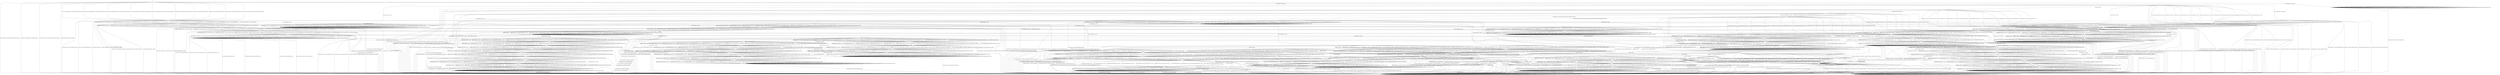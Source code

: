 digraph g {

	s0 [shape="circle" label="s0"];
	s1 [shape="circle" label="s1"];
	s2 [shape="circle" label="s2"];
	s3 [shape="circle" label="s3"];
	s4 [shape="circle" label="s4"];
	s5 [shape="circle" label="s5"];
	s6 [shape="circle" label="s6"];
	s7 [shape="circle" label="s7"];
	s8 [shape="circle" label="s8"];
	s9 [shape="circle" label="s9"];
	s10 [shape="circle" label="s10"];
	s11 [shape="circle" label="s11"];
	s12 [shape="circle" label="s12"];
	s13 [shape="circle" label="s13"];
	s14 [shape="circle" label="s14"];
	s15 [shape="circle" label="s15"];
	s16 [shape="circle" label="s16"];
	s17 [shape="circle" label="s17"];
	s18 [shape="circle" label="s18"];
	s19 [shape="circle" label="s19"];
	s20 [shape="circle" label="s20"];
	s21 [shape="circle" label="s21"];
	s22 [shape="circle" label="s22"];
	s23 [shape="circle" label="s23"];
	s24 [shape="circle" label="s24"];
	s25 [shape="circle" label="s25"];
	s26 [shape="circle" label="s26"];
	s27 [shape="circle" label="s27"];
	s28 [shape="circle" label="s28"];
	s29 [shape="circle" label="s29"];
	s30 [shape="circle" label="s30"];
	s31 [shape="circle" label="s31"];
	s32 [shape="circle" label="s32"];
	s33 [shape="circle" label="s33"];
	s34 [shape="circle" label="s34"];
	s35 [shape="circle" label="s35"];
	s36 [shape="circle" label="s36"];
	s37 [shape="circle" label="s37"];
	s38 [shape="circle" label="s38"];
	s39 [shape="circle" label="s39"];
	s40 [shape="circle" label="s40"];
	s41 [shape="circle" label="s41"];
	s42 [shape="circle" label="s42"];
	s43 [shape="circle" label="s43"];
	s44 [shape="circle" label="s44"];
	s45 [shape="circle" label="s45"];
	s46 [shape="circle" label="s46"];
	s47 [shape="circle" label="s47"];
	s48 [shape="circle" label="s48"];
	s49 [shape="circle" label="s49"];
	s50 [shape="circle" label="s50"];
	s51 [shape="circle" label="s51"];
	s52 [shape="circle" label="s52"];
	s53 [shape="circle" label="s53"];
	s54 [shape="circle" label="s54"];
	s55 [shape="circle" label="s55"];
	s56 [shape="circle" label="s56"];
	s57 [shape="circle" label="s57"];
	s58 [shape="circle" label="s58"];
	s59 [shape="circle" label="s59"];
	s60 [shape="circle" label="s60"];
	s61 [shape="circle" label="s61"];
	s62 [shape="circle" label="s62"];
	s63 [shape="circle" label="s63"];
	s64 [shape="circle" label="s64"];
	s65 [shape="circle" label="s65"];
	s66 [shape="circle" label="s66"];
	s67 [shape="circle" label="s67"];
	s68 [shape="circle" label="s68"];
	s69 [shape="circle" label="s69"];
	s70 [shape="circle" label="s70"];
	s71 [shape="circle" label="s71"];
	s72 [shape="circle" label="s72"];
	s73 [shape="circle" label="s73"];
	s74 [shape="circle" label="s74"];
	s75 [shape="circle" label="s75"];
	s76 [shape="circle" label="s76"];
	s77 [shape="circle" label="s77"];
	s78 [shape="circle" label="s78"];
	s79 [shape="circle" label="s79"];
	s80 [shape="circle" label="s80"];
	s81 [shape="circle" label="s81"];
	s82 [shape="circle" label="s82"];
	s83 [shape="circle" label="s83"];
	s84 [shape="circle" label="s84"];
	s85 [shape="circle" label="s85"];
	s86 [shape="circle" label="s86"];
	s87 [shape="circle" label="s87"];
	s88 [shape="circle" label="s88"];
	s89 [shape="circle" label="s89"];
	s90 [shape="circle" label="s90"];
	s91 [shape="circle" label="s91"];
	s92 [shape="circle" label="s92"];
	s93 [shape="circle" label="s93"];
	s94 [shape="circle" label="s94"];
	s95 [shape="circle" label="s95"];
	s96 [shape="circle" label="s96"];
	s97 [shape="circle" label="s97"];
	s98 [shape="circle" label="s98"];
	s99 [shape="circle" label="s99"];
	s100 [shape="circle" label="s100"];
	s101 [shape="circle" label="s101"];
	s102 [shape="circle" label="s102"];
	s0 -> s38 [label="HELLO_VERIFY_REQUEST / CLIENT_HELLO+"];
	s0 -> s3 [label="ECDH_SERVER_HELLO / CLIENT_HELLO"];
	s0 -> s1 [label="ECDH_SERVER_KEY_EXCHANGE / CLIENT_HELLO|Alert(FATAL,INTERNAL_ERROR)"];
	s0 -> s1 [label="RSA_SIGN_CERTIFICATE_REQUEST / CLIENT_HELLO|Alert(FATAL,INTERNAL_ERROR)"];
	s0 -> s1 [label="RSA_FIXED_ECDH_CERTIFICATE_REQUEST / CLIENT_HELLO|Alert(FATAL,INTERNAL_ERROR)"];
	s0 -> s1 [label="RSA_FIXED_DH_CERTIFICATE_REQUEST / CLIENT_HELLO|Alert(FATAL,INTERNAL_ERROR)"];
	s0 -> s1 [label="DSS_SIGN_CERTIFICATE_REQUEST / CLIENT_HELLO|Alert(FATAL,INTERNAL_ERROR)"];
	s0 -> s1 [label="DSS_FIXED_DH_CERTIFICATE_REQUEST / CLIENT_HELLO|Alert(FATAL,INTERNAL_ERROR)"];
	s0 -> s2 [label="APPLICATION_EPOCH_0 / CLIENT_HELLO|Alert(FATAL,UNEXPECTED_MESSAGE)"];
	s0 -> s1 [label="SERVER_HELLO_DONE / CLIENT_HELLO|Alert(FATAL,INTERNAL_ERROR)"];
	s0 -> s15 [label="CHANGE_CIPHER_SPEC / CLIENT_HELLO"];
	s0 -> s1 [label="FINISHED / CLIENT_HELLO|Alert(FATAL,INTERNAL_ERROR)"];
	s0 -> s2 [label="APPLICATION / CLIENT_HELLO|Alert(FATAL,UNEXPECTED_MESSAGE)"];
	s0 -> s1 [label="CERTIFICATE / CLIENT_HELLO|Alert(FATAL,INTERNAL_ERROR)"];
	s0 -> s1 [label="EMPTY_CERTIFICATE / CLIENT_HELLO|Alert(FATAL,INTERNAL_ERROR)"];
	s0 -> s2 [label="Alert(WARNING,CLOSE_NOTIFY) / CLIENT_HELLO|Alert(WARNING,CLOSE_NOTIFY)"];
	s0 -> s2 [label="Alert(FATAL,UNEXPECTED_MESSAGE) / CLIENT_HELLO"];
	s1 -> s6 [label="HELLO_VERIFY_REQUEST / TIMEOUT"];
	s1 -> s6 [label="ECDH_SERVER_HELLO / TIMEOUT"];
	s1 -> s22 [label="ECDH_SERVER_KEY_EXCHANGE / Alert(FATAL,INTERNAL_ERROR)"];
	s1 -> s22 [label="RSA_SIGN_CERTIFICATE_REQUEST / Alert(FATAL,INTERNAL_ERROR)"];
	s1 -> s22 [label="RSA_FIXED_ECDH_CERTIFICATE_REQUEST / Alert(FATAL,INTERNAL_ERROR)"];
	s1 -> s22 [label="RSA_FIXED_DH_CERTIFICATE_REQUEST / Alert(FATAL,INTERNAL_ERROR)"];
	s1 -> s22 [label="DSS_SIGN_CERTIFICATE_REQUEST / Alert(FATAL,INTERNAL_ERROR)"];
	s1 -> s22 [label="DSS_FIXED_DH_CERTIFICATE_REQUEST / Alert(FATAL,INTERNAL_ERROR)"];
	s1 -> s2 [label="APPLICATION_EPOCH_0 / Alert(FATAL,UNEXPECTED_MESSAGE)"];
	s1 -> s22 [label="SERVER_HELLO_DONE / Alert(FATAL,INTERNAL_ERROR)"];
	s1 -> s4 [label="CHANGE_CIPHER_SPEC / TIMEOUT"];
	s1 -> s22 [label="FINISHED / Alert(FATAL,INTERNAL_ERROR)"];
	s1 -> s2 [label="APPLICATION / Alert(FATAL,UNEXPECTED_MESSAGE)"];
	s1 -> s22 [label="CERTIFICATE / Alert(FATAL,INTERNAL_ERROR)"];
	s1 -> s22 [label="EMPTY_CERTIFICATE / Alert(FATAL,INTERNAL_ERROR)"];
	s1 -> s2 [label="Alert(WARNING,CLOSE_NOTIFY) / Alert(WARNING,CLOSE_NOTIFY)"];
	s1 -> s2 [label="Alert(FATAL,UNEXPECTED_MESSAGE) / TIMEOUT"];
	s2 -> s2 [label="HELLO_VERIFY_REQUEST / SOCKET_CLOSED"];
	s2 -> s2 [label="ECDH_SERVER_HELLO / SOCKET_CLOSED"];
	s2 -> s2 [label="ECDH_SERVER_KEY_EXCHANGE / SOCKET_CLOSED"];
	s2 -> s2 [label="RSA_SIGN_CERTIFICATE_REQUEST / SOCKET_CLOSED"];
	s2 -> s2 [label="RSA_FIXED_ECDH_CERTIFICATE_REQUEST / SOCKET_CLOSED"];
	s2 -> s2 [label="RSA_FIXED_DH_CERTIFICATE_REQUEST / SOCKET_CLOSED"];
	s2 -> s2 [label="DSS_SIGN_CERTIFICATE_REQUEST / SOCKET_CLOSED"];
	s2 -> s2 [label="DSS_FIXED_DH_CERTIFICATE_REQUEST / SOCKET_CLOSED"];
	s2 -> s2 [label="APPLICATION_EPOCH_0 / SOCKET_CLOSED"];
	s2 -> s2 [label="SERVER_HELLO_DONE / SOCKET_CLOSED"];
	s2 -> s2 [label="CHANGE_CIPHER_SPEC / SOCKET_CLOSED"];
	s2 -> s2 [label="FINISHED / SOCKET_CLOSED"];
	s2 -> s2 [label="APPLICATION / SOCKET_CLOSED"];
	s2 -> s2 [label="CERTIFICATE / SOCKET_CLOSED"];
	s2 -> s2 [label="EMPTY_CERTIFICATE / SOCKET_CLOSED"];
	s2 -> s2 [label="Alert(WARNING,CLOSE_NOTIFY) / SOCKET_CLOSED"];
	s2 -> s2 [label="Alert(FATAL,UNEXPECTED_MESSAGE) / SOCKET_CLOSED"];
	s3 -> s6 [label="HELLO_VERIFY_REQUEST / TIMEOUT"];
	s3 -> s6 [label="ECDH_SERVER_HELLO / TIMEOUT"];
	s3 -> s6 [label="ECDH_SERVER_KEY_EXCHANGE / TIMEOUT"];
	s3 -> s6 [label="RSA_SIGN_CERTIFICATE_REQUEST / TIMEOUT"];
	s3 -> s6 [label="RSA_FIXED_ECDH_CERTIFICATE_REQUEST / TIMEOUT"];
	s3 -> s6 [label="RSA_FIXED_DH_CERTIFICATE_REQUEST / TIMEOUT"];
	s3 -> s6 [label="DSS_SIGN_CERTIFICATE_REQUEST / TIMEOUT"];
	s3 -> s6 [label="DSS_FIXED_DH_CERTIFICATE_REQUEST / TIMEOUT"];
	s3 -> s2 [label="APPLICATION_EPOCH_0 / Alert(FATAL,UNEXPECTED_MESSAGE)"];
	s3 -> s6 [label="SERVER_HELLO_DONE / TIMEOUT"];
	s3 -> s4 [label="CHANGE_CIPHER_SPEC / TIMEOUT"];
	s3 -> s6 [label="FINISHED / TIMEOUT"];
	s3 -> s2 [label="APPLICATION / Alert(FATAL,UNEXPECTED_MESSAGE)"];
	s3 -> s16 [label="CERTIFICATE / TIMEOUT"];
	s3 -> s19 [label="EMPTY_CERTIFICATE / TIMEOUT"];
	s3 -> s2 [label="Alert(WARNING,CLOSE_NOTIFY) / Alert(WARNING,CLOSE_NOTIFY)"];
	s3 -> s2 [label="Alert(FATAL,UNEXPECTED_MESSAGE) / TIMEOUT"];
	s4 -> s5 [label="HELLO_VERIFY_REQUEST / TIMEOUT"];
	s4 -> s5 [label="ECDH_SERVER_HELLO / TIMEOUT"];
	s4 -> s5 [label="ECDH_SERVER_KEY_EXCHANGE / TIMEOUT"];
	s4 -> s5 [label="RSA_SIGN_CERTIFICATE_REQUEST / TIMEOUT"];
	s4 -> s5 [label="RSA_FIXED_ECDH_CERTIFICATE_REQUEST / TIMEOUT"];
	s4 -> s5 [label="RSA_FIXED_DH_CERTIFICATE_REQUEST / TIMEOUT"];
	s4 -> s5 [label="DSS_SIGN_CERTIFICATE_REQUEST / TIMEOUT"];
	s4 -> s5 [label="DSS_FIXED_DH_CERTIFICATE_REQUEST / TIMEOUT"];
	s4 -> s5 [label="APPLICATION_EPOCH_0 / TIMEOUT"];
	s4 -> s5 [label="SERVER_HELLO_DONE / TIMEOUT"];
	s4 -> s4 [label="CHANGE_CIPHER_SPEC / TIMEOUT"];
	s4 -> s5 [label="FINISHED / TIMEOUT"];
	s4 -> s5 [label="APPLICATION / TIMEOUT"];
	s4 -> s5 [label="CERTIFICATE / TIMEOUT"];
	s4 -> s5 [label="EMPTY_CERTIFICATE / TIMEOUT"];
	s4 -> s5 [label="Alert(WARNING,CLOSE_NOTIFY) / TIMEOUT"];
	s4 -> s5 [label="Alert(FATAL,UNEXPECTED_MESSAGE) / TIMEOUT"];
	s5 -> s5 [label="HELLO_VERIFY_REQUEST / TIMEOUT"];
	s5 -> s5 [label="ECDH_SERVER_HELLO / TIMEOUT"];
	s5 -> s5 [label="ECDH_SERVER_KEY_EXCHANGE / TIMEOUT"];
	s5 -> s5 [label="RSA_SIGN_CERTIFICATE_REQUEST / TIMEOUT"];
	s5 -> s5 [label="RSA_FIXED_ECDH_CERTIFICATE_REQUEST / TIMEOUT"];
	s5 -> s5 [label="RSA_FIXED_DH_CERTIFICATE_REQUEST / TIMEOUT"];
	s5 -> s5 [label="DSS_SIGN_CERTIFICATE_REQUEST / TIMEOUT"];
	s5 -> s5 [label="DSS_FIXED_DH_CERTIFICATE_REQUEST / TIMEOUT"];
	s5 -> s2 [label="APPLICATION_EPOCH_0 / Alert(FATAL,UNEXPECTED_MESSAGE)"];
	s5 -> s5 [label="SERVER_HELLO_DONE / TIMEOUT"];
	s5 -> s4 [label="CHANGE_CIPHER_SPEC / TIMEOUT"];
	s5 -> s5 [label="FINISHED / TIMEOUT"];
	s5 -> s5 [label="APPLICATION / TIMEOUT"];
	s5 -> s5 [label="CERTIFICATE / TIMEOUT"];
	s5 -> s5 [label="EMPTY_CERTIFICATE / TIMEOUT"];
	s5 -> s5 [label="Alert(WARNING,CLOSE_NOTIFY) / TIMEOUT"];
	s5 -> s5 [label="Alert(FATAL,UNEXPECTED_MESSAGE) / TIMEOUT"];
	s6 -> s10 [label="HELLO_VERIFY_REQUEST / TIMEOUT"];
	s6 -> s10 [label="ECDH_SERVER_HELLO / TIMEOUT"];
	s6 -> s10 [label="ECDH_SERVER_KEY_EXCHANGE / TIMEOUT"];
	s6 -> s10 [label="RSA_SIGN_CERTIFICATE_REQUEST / TIMEOUT"];
	s6 -> s10 [label="RSA_FIXED_ECDH_CERTIFICATE_REQUEST / TIMEOUT"];
	s6 -> s10 [label="RSA_FIXED_DH_CERTIFICATE_REQUEST / TIMEOUT"];
	s6 -> s10 [label="DSS_SIGN_CERTIFICATE_REQUEST / TIMEOUT"];
	s6 -> s10 [label="DSS_FIXED_DH_CERTIFICATE_REQUEST / TIMEOUT"];
	s6 -> s2 [label="APPLICATION_EPOCH_0 / Alert(FATAL,UNEXPECTED_MESSAGE)"];
	s6 -> s10 [label="SERVER_HELLO_DONE / TIMEOUT"];
	s6 -> s7 [label="CHANGE_CIPHER_SPEC / TIMEOUT"];
	s6 -> s10 [label="FINISHED / TIMEOUT"];
	s6 -> s2 [label="APPLICATION / Alert(FATAL,UNEXPECTED_MESSAGE)"];
	s6 -> s10 [label="CERTIFICATE / TIMEOUT"];
	s6 -> s10 [label="EMPTY_CERTIFICATE / TIMEOUT"];
	s6 -> s2 [label="Alert(WARNING,CLOSE_NOTIFY) / Alert(WARNING,CLOSE_NOTIFY)"];
	s6 -> s2 [label="Alert(FATAL,UNEXPECTED_MESSAGE) / TIMEOUT"];
	s7 -> s8 [label="HELLO_VERIFY_REQUEST / TIMEOUT"];
	s7 -> s8 [label="ECDH_SERVER_HELLO / TIMEOUT"];
	s7 -> s8 [label="ECDH_SERVER_KEY_EXCHANGE / TIMEOUT"];
	s7 -> s8 [label="RSA_SIGN_CERTIFICATE_REQUEST / TIMEOUT"];
	s7 -> s8 [label="RSA_FIXED_ECDH_CERTIFICATE_REQUEST / TIMEOUT"];
	s7 -> s8 [label="RSA_FIXED_DH_CERTIFICATE_REQUEST / TIMEOUT"];
	s7 -> s8 [label="DSS_SIGN_CERTIFICATE_REQUEST / TIMEOUT"];
	s7 -> s8 [label="DSS_FIXED_DH_CERTIFICATE_REQUEST / TIMEOUT"];
	s7 -> s8 [label="APPLICATION_EPOCH_0 / TIMEOUT"];
	s7 -> s8 [label="SERVER_HELLO_DONE / TIMEOUT"];
	s7 -> s7 [label="CHANGE_CIPHER_SPEC / TIMEOUT"];
	s7 -> s8 [label="FINISHED / TIMEOUT"];
	s7 -> s8 [label="APPLICATION / TIMEOUT"];
	s7 -> s8 [label="CERTIFICATE / TIMEOUT"];
	s7 -> s8 [label="EMPTY_CERTIFICATE / TIMEOUT"];
	s7 -> s8 [label="Alert(WARNING,CLOSE_NOTIFY) / TIMEOUT"];
	s7 -> s8 [label="Alert(FATAL,UNEXPECTED_MESSAGE) / TIMEOUT"];
	s8 -> s9 [label="HELLO_VERIFY_REQUEST / TIMEOUT"];
	s8 -> s9 [label="ECDH_SERVER_HELLO / TIMEOUT"];
	s8 -> s9 [label="ECDH_SERVER_KEY_EXCHANGE / TIMEOUT"];
	s8 -> s9 [label="RSA_SIGN_CERTIFICATE_REQUEST / TIMEOUT"];
	s8 -> s9 [label="RSA_FIXED_ECDH_CERTIFICATE_REQUEST / TIMEOUT"];
	s8 -> s9 [label="RSA_FIXED_DH_CERTIFICATE_REQUEST / TIMEOUT"];
	s8 -> s9 [label="DSS_SIGN_CERTIFICATE_REQUEST / TIMEOUT"];
	s8 -> s9 [label="DSS_FIXED_DH_CERTIFICATE_REQUEST / TIMEOUT"];
	s8 -> s9 [label="APPLICATION_EPOCH_0 / TIMEOUT"];
	s8 -> s9 [label="SERVER_HELLO_DONE / TIMEOUT"];
	s8 -> s7 [label="CHANGE_CIPHER_SPEC / TIMEOUT"];
	s8 -> s9 [label="FINISHED / TIMEOUT"];
	s8 -> s9 [label="APPLICATION / TIMEOUT"];
	s8 -> s9 [label="CERTIFICATE / TIMEOUT"];
	s8 -> s9 [label="EMPTY_CERTIFICATE / TIMEOUT"];
	s8 -> s9 [label="Alert(WARNING,CLOSE_NOTIFY) / TIMEOUT"];
	s8 -> s9 [label="Alert(FATAL,UNEXPECTED_MESSAGE) / TIMEOUT"];
	s9 -> s9 [label="HELLO_VERIFY_REQUEST / TIMEOUT"];
	s9 -> s9 [label="ECDH_SERVER_HELLO / TIMEOUT"];
	s9 -> s9 [label="ECDH_SERVER_KEY_EXCHANGE / TIMEOUT"];
	s9 -> s9 [label="RSA_SIGN_CERTIFICATE_REQUEST / TIMEOUT"];
	s9 -> s9 [label="RSA_FIXED_ECDH_CERTIFICATE_REQUEST / TIMEOUT"];
	s9 -> s9 [label="RSA_FIXED_DH_CERTIFICATE_REQUEST / TIMEOUT"];
	s9 -> s9 [label="DSS_SIGN_CERTIFICATE_REQUEST / TIMEOUT"];
	s9 -> s9 [label="DSS_FIXED_DH_CERTIFICATE_REQUEST / TIMEOUT"];
	s9 -> s2 [label="APPLICATION_EPOCH_0 / Alert(FATAL,UNEXPECTED_MESSAGE)"];
	s9 -> s9 [label="SERVER_HELLO_DONE / TIMEOUT"];
	s9 -> s7 [label="CHANGE_CIPHER_SPEC / TIMEOUT"];
	s9 -> s9 [label="FINISHED / TIMEOUT"];
	s9 -> s9 [label="APPLICATION / TIMEOUT"];
	s9 -> s9 [label="CERTIFICATE / TIMEOUT"];
	s9 -> s9 [label="EMPTY_CERTIFICATE / TIMEOUT"];
	s9 -> s9 [label="Alert(WARNING,CLOSE_NOTIFY) / TIMEOUT"];
	s9 -> s9 [label="Alert(FATAL,UNEXPECTED_MESSAGE) / TIMEOUT"];
	s10 -> s27 [label="HELLO_VERIFY_REQUEST / TIMEOUT"];
	s10 -> s27 [label="ECDH_SERVER_HELLO / TIMEOUT"];
	s10 -> s27 [label="ECDH_SERVER_KEY_EXCHANGE / TIMEOUT"];
	s10 -> s27 [label="RSA_SIGN_CERTIFICATE_REQUEST / TIMEOUT"];
	s10 -> s27 [label="RSA_FIXED_ECDH_CERTIFICATE_REQUEST / TIMEOUT"];
	s10 -> s27 [label="RSA_FIXED_DH_CERTIFICATE_REQUEST / TIMEOUT"];
	s10 -> s27 [label="DSS_SIGN_CERTIFICATE_REQUEST / TIMEOUT"];
	s10 -> s27 [label="DSS_FIXED_DH_CERTIFICATE_REQUEST / TIMEOUT"];
	s10 -> s2 [label="APPLICATION_EPOCH_0 / Alert(FATAL,UNEXPECTED_MESSAGE)"];
	s10 -> s27 [label="SERVER_HELLO_DONE / TIMEOUT"];
	s10 -> s11 [label="CHANGE_CIPHER_SPEC / TIMEOUT"];
	s10 -> s27 [label="FINISHED / TIMEOUT"];
	s10 -> s2 [label="APPLICATION / Alert(FATAL,UNEXPECTED_MESSAGE)"];
	s10 -> s27 [label="CERTIFICATE / TIMEOUT"];
	s10 -> s27 [label="EMPTY_CERTIFICATE / TIMEOUT"];
	s10 -> s2 [label="Alert(WARNING,CLOSE_NOTIFY) / Alert(WARNING,CLOSE_NOTIFY)"];
	s10 -> s2 [label="Alert(FATAL,UNEXPECTED_MESSAGE) / TIMEOUT"];
	s11 -> s12 [label="HELLO_VERIFY_REQUEST / TIMEOUT"];
	s11 -> s12 [label="ECDH_SERVER_HELLO / TIMEOUT"];
	s11 -> s12 [label="ECDH_SERVER_KEY_EXCHANGE / TIMEOUT"];
	s11 -> s12 [label="RSA_SIGN_CERTIFICATE_REQUEST / TIMEOUT"];
	s11 -> s12 [label="RSA_FIXED_ECDH_CERTIFICATE_REQUEST / TIMEOUT"];
	s11 -> s12 [label="RSA_FIXED_DH_CERTIFICATE_REQUEST / TIMEOUT"];
	s11 -> s12 [label="DSS_SIGN_CERTIFICATE_REQUEST / TIMEOUT"];
	s11 -> s12 [label="DSS_FIXED_DH_CERTIFICATE_REQUEST / TIMEOUT"];
	s11 -> s12 [label="APPLICATION_EPOCH_0 / TIMEOUT"];
	s11 -> s12 [label="SERVER_HELLO_DONE / TIMEOUT"];
	s11 -> s11 [label="CHANGE_CIPHER_SPEC / TIMEOUT"];
	s11 -> s12 [label="FINISHED / TIMEOUT"];
	s11 -> s12 [label="APPLICATION / TIMEOUT"];
	s11 -> s12 [label="CERTIFICATE / TIMEOUT"];
	s11 -> s12 [label="EMPTY_CERTIFICATE / TIMEOUT"];
	s11 -> s12 [label="Alert(WARNING,CLOSE_NOTIFY) / TIMEOUT"];
	s11 -> s12 [label="Alert(FATAL,UNEXPECTED_MESSAGE) / TIMEOUT"];
	s12 -> s13 [label="HELLO_VERIFY_REQUEST / TIMEOUT"];
	s12 -> s13 [label="ECDH_SERVER_HELLO / TIMEOUT"];
	s12 -> s13 [label="ECDH_SERVER_KEY_EXCHANGE / TIMEOUT"];
	s12 -> s13 [label="RSA_SIGN_CERTIFICATE_REQUEST / TIMEOUT"];
	s12 -> s13 [label="RSA_FIXED_ECDH_CERTIFICATE_REQUEST / TIMEOUT"];
	s12 -> s13 [label="RSA_FIXED_DH_CERTIFICATE_REQUEST / TIMEOUT"];
	s12 -> s13 [label="DSS_SIGN_CERTIFICATE_REQUEST / TIMEOUT"];
	s12 -> s13 [label="DSS_FIXED_DH_CERTIFICATE_REQUEST / TIMEOUT"];
	s12 -> s13 [label="APPLICATION_EPOCH_0 / TIMEOUT"];
	s12 -> s13 [label="SERVER_HELLO_DONE / TIMEOUT"];
	s12 -> s11 [label="CHANGE_CIPHER_SPEC / TIMEOUT"];
	s12 -> s13 [label="FINISHED / TIMEOUT"];
	s12 -> s13 [label="APPLICATION / TIMEOUT"];
	s12 -> s13 [label="CERTIFICATE / TIMEOUT"];
	s12 -> s13 [label="EMPTY_CERTIFICATE / TIMEOUT"];
	s12 -> s13 [label="Alert(WARNING,CLOSE_NOTIFY) / TIMEOUT"];
	s12 -> s13 [label="Alert(FATAL,UNEXPECTED_MESSAGE) / TIMEOUT"];
	s13 -> s14 [label="HELLO_VERIFY_REQUEST / TIMEOUT"];
	s13 -> s14 [label="ECDH_SERVER_HELLO / TIMEOUT"];
	s13 -> s14 [label="ECDH_SERVER_KEY_EXCHANGE / TIMEOUT"];
	s13 -> s14 [label="RSA_SIGN_CERTIFICATE_REQUEST / TIMEOUT"];
	s13 -> s14 [label="RSA_FIXED_ECDH_CERTIFICATE_REQUEST / TIMEOUT"];
	s13 -> s14 [label="RSA_FIXED_DH_CERTIFICATE_REQUEST / TIMEOUT"];
	s13 -> s14 [label="DSS_SIGN_CERTIFICATE_REQUEST / TIMEOUT"];
	s13 -> s14 [label="DSS_FIXED_DH_CERTIFICATE_REQUEST / TIMEOUT"];
	s13 -> s14 [label="APPLICATION_EPOCH_0 / TIMEOUT"];
	s13 -> s14 [label="SERVER_HELLO_DONE / TIMEOUT"];
	s13 -> s11 [label="CHANGE_CIPHER_SPEC / TIMEOUT"];
	s13 -> s14 [label="FINISHED / TIMEOUT"];
	s13 -> s14 [label="APPLICATION / TIMEOUT"];
	s13 -> s14 [label="CERTIFICATE / TIMEOUT"];
	s13 -> s14 [label="EMPTY_CERTIFICATE / TIMEOUT"];
	s13 -> s14 [label="Alert(WARNING,CLOSE_NOTIFY) / TIMEOUT"];
	s13 -> s14 [label="Alert(FATAL,UNEXPECTED_MESSAGE) / TIMEOUT"];
	s14 -> s14 [label="HELLO_VERIFY_REQUEST / TIMEOUT"];
	s14 -> s14 [label="ECDH_SERVER_HELLO / TIMEOUT"];
	s14 -> s14 [label="ECDH_SERVER_KEY_EXCHANGE / TIMEOUT"];
	s14 -> s14 [label="RSA_SIGN_CERTIFICATE_REQUEST / TIMEOUT"];
	s14 -> s14 [label="RSA_FIXED_ECDH_CERTIFICATE_REQUEST / TIMEOUT"];
	s14 -> s14 [label="RSA_FIXED_DH_CERTIFICATE_REQUEST / TIMEOUT"];
	s14 -> s14 [label="DSS_SIGN_CERTIFICATE_REQUEST / TIMEOUT"];
	s14 -> s14 [label="DSS_FIXED_DH_CERTIFICATE_REQUEST / TIMEOUT"];
	s14 -> s2 [label="APPLICATION_EPOCH_0 / Alert(FATAL,UNEXPECTED_MESSAGE)"];
	s14 -> s14 [label="SERVER_HELLO_DONE / TIMEOUT"];
	s14 -> s11 [label="CHANGE_CIPHER_SPEC / TIMEOUT"];
	s14 -> s14 [label="FINISHED / TIMEOUT"];
	s14 -> s14 [label="APPLICATION / TIMEOUT"];
	s14 -> s14 [label="CERTIFICATE / TIMEOUT"];
	s14 -> s14 [label="EMPTY_CERTIFICATE / TIMEOUT"];
	s14 -> s14 [label="Alert(WARNING,CLOSE_NOTIFY) / TIMEOUT"];
	s14 -> s14 [label="Alert(FATAL,UNEXPECTED_MESSAGE) / TIMEOUT"];
	s15 -> s15 [label="HELLO_VERIFY_REQUEST / TIMEOUT"];
	s15 -> s15 [label="ECDH_SERVER_HELLO / TIMEOUT"];
	s15 -> s15 [label="ECDH_SERVER_KEY_EXCHANGE / TIMEOUT"];
	s15 -> s15 [label="RSA_SIGN_CERTIFICATE_REQUEST / TIMEOUT"];
	s15 -> s15 [label="RSA_FIXED_ECDH_CERTIFICATE_REQUEST / TIMEOUT"];
	s15 -> s15 [label="RSA_FIXED_DH_CERTIFICATE_REQUEST / TIMEOUT"];
	s15 -> s15 [label="DSS_SIGN_CERTIFICATE_REQUEST / TIMEOUT"];
	s15 -> s15 [label="DSS_FIXED_DH_CERTIFICATE_REQUEST / TIMEOUT"];
	s15 -> s2 [label="APPLICATION_EPOCH_0 / Alert(FATAL,UNEXPECTED_MESSAGE)"];
	s15 -> s15 [label="SERVER_HELLO_DONE / TIMEOUT"];
	s15 -> s15 [label="CHANGE_CIPHER_SPEC / TIMEOUT"];
	s15 -> s15 [label="FINISHED / TIMEOUT"];
	s15 -> s15 [label="APPLICATION / TIMEOUT"];
	s15 -> s15 [label="CERTIFICATE / TIMEOUT"];
	s15 -> s15 [label="EMPTY_CERTIFICATE / TIMEOUT"];
	s15 -> s15 [label="Alert(WARNING,CLOSE_NOTIFY) / TIMEOUT"];
	s15 -> s15 [label="Alert(FATAL,UNEXPECTED_MESSAGE) / TIMEOUT"];
	s16 -> s10 [label="HELLO_VERIFY_REQUEST / TIMEOUT"];
	s16 -> s10 [label="ECDH_SERVER_HELLO / TIMEOUT"];
	s16 -> s17 [label="ECDH_SERVER_KEY_EXCHANGE / TIMEOUT"];
	s16 -> s10 [label="RSA_SIGN_CERTIFICATE_REQUEST / TIMEOUT"];
	s16 -> s10 [label="RSA_FIXED_ECDH_CERTIFICATE_REQUEST / TIMEOUT"];
	s16 -> s10 [label="RSA_FIXED_DH_CERTIFICATE_REQUEST / TIMEOUT"];
	s16 -> s10 [label="DSS_SIGN_CERTIFICATE_REQUEST / TIMEOUT"];
	s16 -> s10 [label="DSS_FIXED_DH_CERTIFICATE_REQUEST / TIMEOUT"];
	s16 -> s2 [label="APPLICATION_EPOCH_0 / Alert(FATAL,UNEXPECTED_MESSAGE)"];
	s16 -> s10 [label="SERVER_HELLO_DONE / TIMEOUT"];
	s16 -> s7 [label="CHANGE_CIPHER_SPEC / TIMEOUT"];
	s16 -> s10 [label="FINISHED / TIMEOUT"];
	s16 -> s2 [label="APPLICATION / Alert(FATAL,UNEXPECTED_MESSAGE)"];
	s16 -> s10 [label="CERTIFICATE / TIMEOUT"];
	s16 -> s10 [label="EMPTY_CERTIFICATE / TIMEOUT"];
	s16 -> s2 [label="Alert(WARNING,CLOSE_NOTIFY) / Alert(WARNING,CLOSE_NOTIFY)"];
	s16 -> s2 [label="Alert(FATAL,UNEXPECTED_MESSAGE) / TIMEOUT"];
	s17 -> s27 [label="HELLO_VERIFY_REQUEST / TIMEOUT"];
	s17 -> s27 [label="ECDH_SERVER_HELLO / TIMEOUT"];
	s17 -> s27 [label="ECDH_SERVER_KEY_EXCHANGE / TIMEOUT"];
	s17 -> s18 [label="RSA_SIGN_CERTIFICATE_REQUEST / TIMEOUT"];
	s17 -> s18 [label="RSA_FIXED_ECDH_CERTIFICATE_REQUEST / TIMEOUT"];
	s17 -> s18 [label="RSA_FIXED_DH_CERTIFICATE_REQUEST / TIMEOUT"];
	s17 -> s18 [label="DSS_SIGN_CERTIFICATE_REQUEST / TIMEOUT"];
	s17 -> s18 [label="DSS_FIXED_DH_CERTIFICATE_REQUEST / TIMEOUT"];
	s17 -> s2 [label="APPLICATION_EPOCH_0 / Alert(FATAL,UNEXPECTED_MESSAGE)"];
	s17 -> s39 [label="SERVER_HELLO_DONE / ECDH_CLIENT_KEY_EXCHANGE|CHANGE_CIPHER_SPEC|FINISHED"];
	s17 -> s11 [label="CHANGE_CIPHER_SPEC / TIMEOUT"];
	s17 -> s27 [label="FINISHED / TIMEOUT"];
	s17 -> s2 [label="APPLICATION / Alert(FATAL,UNEXPECTED_MESSAGE)"];
	s17 -> s27 [label="CERTIFICATE / TIMEOUT"];
	s17 -> s27 [label="EMPTY_CERTIFICATE / TIMEOUT"];
	s17 -> s2 [label="Alert(WARNING,CLOSE_NOTIFY) / Alert(WARNING,CLOSE_NOTIFY)"];
	s17 -> s2 [label="Alert(FATAL,UNEXPECTED_MESSAGE) / TIMEOUT"];
	s18 -> s28 [label="HELLO_VERIFY_REQUEST / TIMEOUT"];
	s18 -> s28 [label="ECDH_SERVER_HELLO / TIMEOUT"];
	s18 -> s28 [label="ECDH_SERVER_KEY_EXCHANGE / TIMEOUT"];
	s18 -> s28 [label="RSA_SIGN_CERTIFICATE_REQUEST / TIMEOUT"];
	s18 -> s28 [label="RSA_FIXED_ECDH_CERTIFICATE_REQUEST / TIMEOUT"];
	s18 -> s28 [label="RSA_FIXED_DH_CERTIFICATE_REQUEST / TIMEOUT"];
	s18 -> s28 [label="DSS_SIGN_CERTIFICATE_REQUEST / TIMEOUT"];
	s18 -> s28 [label="DSS_FIXED_DH_CERTIFICATE_REQUEST / TIMEOUT"];
	s18 -> s2 [label="APPLICATION_EPOCH_0 / Alert(FATAL,UNEXPECTED_MESSAGE)"];
	s18 -> s57 [label="SERVER_HELLO_DONE / ECDSA_CERTIFICATE|ECDH_CLIENT_KEY_EXCHANGE|CERTIFICATE_VERIFY|CHANGE_CIPHER_SPEC|FINISHED"];
	s18 -> s21 [label="CHANGE_CIPHER_SPEC / TIMEOUT"];
	s18 -> s28 [label="FINISHED / TIMEOUT"];
	s18 -> s2 [label="APPLICATION / Alert(FATAL,UNEXPECTED_MESSAGE)"];
	s18 -> s28 [label="CERTIFICATE / TIMEOUT"];
	s18 -> s28 [label="EMPTY_CERTIFICATE / TIMEOUT"];
	s18 -> s2 [label="Alert(WARNING,CLOSE_NOTIFY) / Alert(WARNING,CLOSE_NOTIFY)"];
	s18 -> s2 [label="Alert(FATAL,UNEXPECTED_MESSAGE) / TIMEOUT"];
	s19 -> s10 [label="HELLO_VERIFY_REQUEST / TIMEOUT"];
	s19 -> s10 [label="ECDH_SERVER_HELLO / TIMEOUT"];
	s19 -> s20 [label="ECDH_SERVER_KEY_EXCHANGE / TIMEOUT"];
	s19 -> s10 [label="RSA_SIGN_CERTIFICATE_REQUEST / TIMEOUT"];
	s19 -> s10 [label="RSA_FIXED_ECDH_CERTIFICATE_REQUEST / TIMEOUT"];
	s19 -> s10 [label="RSA_FIXED_DH_CERTIFICATE_REQUEST / TIMEOUT"];
	s19 -> s10 [label="DSS_SIGN_CERTIFICATE_REQUEST / TIMEOUT"];
	s19 -> s10 [label="DSS_FIXED_DH_CERTIFICATE_REQUEST / TIMEOUT"];
	s19 -> s2 [label="APPLICATION_EPOCH_0 / Alert(FATAL,UNEXPECTED_MESSAGE)"];
	s19 -> s10 [label="SERVER_HELLO_DONE / TIMEOUT"];
	s19 -> s7 [label="CHANGE_CIPHER_SPEC / TIMEOUT"];
	s19 -> s10 [label="FINISHED / TIMEOUT"];
	s19 -> s2 [label="APPLICATION / Alert(FATAL,UNEXPECTED_MESSAGE)"];
	s19 -> s10 [label="CERTIFICATE / TIMEOUT"];
	s19 -> s10 [label="EMPTY_CERTIFICATE / TIMEOUT"];
	s19 -> s2 [label="Alert(WARNING,CLOSE_NOTIFY) / Alert(WARNING,CLOSE_NOTIFY)"];
	s19 -> s2 [label="Alert(FATAL,UNEXPECTED_MESSAGE) / TIMEOUT"];
	s20 -> s27 [label="HELLO_VERIFY_REQUEST / TIMEOUT"];
	s20 -> s27 [label="ECDH_SERVER_HELLO / TIMEOUT"];
	s20 -> s27 [label="ECDH_SERVER_KEY_EXCHANGE / TIMEOUT"];
	s20 -> s20 [label="RSA_SIGN_CERTIFICATE_REQUEST / TIMEOUT"];
	s20 -> s20 [label="RSA_FIXED_ECDH_CERTIFICATE_REQUEST / TIMEOUT"];
	s20 -> s20 [label="RSA_FIXED_DH_CERTIFICATE_REQUEST / TIMEOUT"];
	s20 -> s20 [label="DSS_SIGN_CERTIFICATE_REQUEST / TIMEOUT"];
	s20 -> s20 [label="DSS_FIXED_DH_CERTIFICATE_REQUEST / TIMEOUT"];
	s20 -> s2 [label="APPLICATION_EPOCH_0 / Alert(FATAL,UNEXPECTED_MESSAGE)"];
	s20 -> s2 [label="SERVER_HELLO_DONE / Alert(FATAL,BAD_CERTIFICATE)"];
	s20 -> s11 [label="CHANGE_CIPHER_SPEC / TIMEOUT"];
	s20 -> s27 [label="FINISHED / TIMEOUT"];
	s20 -> s2 [label="APPLICATION / Alert(FATAL,UNEXPECTED_MESSAGE)"];
	s20 -> s27 [label="CERTIFICATE / TIMEOUT"];
	s20 -> s27 [label="EMPTY_CERTIFICATE / TIMEOUT"];
	s20 -> s2 [label="Alert(WARNING,CLOSE_NOTIFY) / Alert(WARNING,CLOSE_NOTIFY)"];
	s20 -> s2 [label="Alert(FATAL,UNEXPECTED_MESSAGE) / TIMEOUT"];
	s21 -> s23 [label="HELLO_VERIFY_REQUEST / TIMEOUT"];
	s21 -> s23 [label="ECDH_SERVER_HELLO / TIMEOUT"];
	s21 -> s23 [label="ECDH_SERVER_KEY_EXCHANGE / TIMEOUT"];
	s21 -> s23 [label="RSA_SIGN_CERTIFICATE_REQUEST / TIMEOUT"];
	s21 -> s23 [label="RSA_FIXED_ECDH_CERTIFICATE_REQUEST / TIMEOUT"];
	s21 -> s23 [label="RSA_FIXED_DH_CERTIFICATE_REQUEST / TIMEOUT"];
	s21 -> s23 [label="DSS_SIGN_CERTIFICATE_REQUEST / TIMEOUT"];
	s21 -> s23 [label="DSS_FIXED_DH_CERTIFICATE_REQUEST / TIMEOUT"];
	s21 -> s23 [label="APPLICATION_EPOCH_0 / TIMEOUT"];
	s21 -> s23 [label="SERVER_HELLO_DONE / TIMEOUT"];
	s21 -> s21 [label="CHANGE_CIPHER_SPEC / TIMEOUT"];
	s21 -> s23 [label="FINISHED / TIMEOUT"];
	s21 -> s23 [label="APPLICATION / TIMEOUT"];
	s21 -> s23 [label="CERTIFICATE / TIMEOUT"];
	s21 -> s23 [label="EMPTY_CERTIFICATE / TIMEOUT"];
	s21 -> s23 [label="Alert(WARNING,CLOSE_NOTIFY) / TIMEOUT"];
	s21 -> s23 [label="Alert(FATAL,UNEXPECTED_MESSAGE) / TIMEOUT"];
	s22 -> s10 [label="HELLO_VERIFY_REQUEST / TIMEOUT"];
	s22 -> s10 [label="ECDH_SERVER_HELLO / TIMEOUT"];
	s22 -> s35 [label="ECDH_SERVER_KEY_EXCHANGE / Alert(FATAL,INTERNAL_ERROR)"];
	s22 -> s35 [label="RSA_SIGN_CERTIFICATE_REQUEST / Alert(FATAL,INTERNAL_ERROR)"];
	s22 -> s35 [label="RSA_FIXED_ECDH_CERTIFICATE_REQUEST / Alert(FATAL,INTERNAL_ERROR)"];
	s22 -> s35 [label="RSA_FIXED_DH_CERTIFICATE_REQUEST / Alert(FATAL,INTERNAL_ERROR)"];
	s22 -> s35 [label="DSS_SIGN_CERTIFICATE_REQUEST / Alert(FATAL,INTERNAL_ERROR)"];
	s22 -> s35 [label="DSS_FIXED_DH_CERTIFICATE_REQUEST / Alert(FATAL,INTERNAL_ERROR)"];
	s22 -> s2 [label="APPLICATION_EPOCH_0 / Alert(FATAL,UNEXPECTED_MESSAGE)"];
	s22 -> s35 [label="SERVER_HELLO_DONE / Alert(FATAL,INTERNAL_ERROR)"];
	s22 -> s7 [label="CHANGE_CIPHER_SPEC / TIMEOUT"];
	s22 -> s35 [label="FINISHED / Alert(FATAL,INTERNAL_ERROR)"];
	s22 -> s2 [label="APPLICATION / Alert(FATAL,UNEXPECTED_MESSAGE)"];
	s22 -> s35 [label="CERTIFICATE / Alert(FATAL,INTERNAL_ERROR)"];
	s22 -> s35 [label="EMPTY_CERTIFICATE / Alert(FATAL,INTERNAL_ERROR)"];
	s22 -> s2 [label="Alert(WARNING,CLOSE_NOTIFY) / Alert(WARNING,CLOSE_NOTIFY)"];
	s22 -> s2 [label="Alert(FATAL,UNEXPECTED_MESSAGE) / TIMEOUT"];
	s23 -> s24 [label="HELLO_VERIFY_REQUEST / TIMEOUT"];
	s23 -> s24 [label="ECDH_SERVER_HELLO / TIMEOUT"];
	s23 -> s24 [label="ECDH_SERVER_KEY_EXCHANGE / TIMEOUT"];
	s23 -> s24 [label="RSA_SIGN_CERTIFICATE_REQUEST / TIMEOUT"];
	s23 -> s24 [label="RSA_FIXED_ECDH_CERTIFICATE_REQUEST / TIMEOUT"];
	s23 -> s24 [label="RSA_FIXED_DH_CERTIFICATE_REQUEST / TIMEOUT"];
	s23 -> s24 [label="DSS_SIGN_CERTIFICATE_REQUEST / TIMEOUT"];
	s23 -> s24 [label="DSS_FIXED_DH_CERTIFICATE_REQUEST / TIMEOUT"];
	s23 -> s24 [label="APPLICATION_EPOCH_0 / TIMEOUT"];
	s23 -> s24 [label="SERVER_HELLO_DONE / TIMEOUT"];
	s23 -> s21 [label="CHANGE_CIPHER_SPEC / TIMEOUT"];
	s23 -> s24 [label="FINISHED / TIMEOUT"];
	s23 -> s24 [label="APPLICATION / TIMEOUT"];
	s23 -> s24 [label="CERTIFICATE / TIMEOUT"];
	s23 -> s24 [label="EMPTY_CERTIFICATE / TIMEOUT"];
	s23 -> s24 [label="Alert(WARNING,CLOSE_NOTIFY) / TIMEOUT"];
	s23 -> s24 [label="Alert(FATAL,UNEXPECTED_MESSAGE) / TIMEOUT"];
	s24 -> s25 [label="HELLO_VERIFY_REQUEST / TIMEOUT"];
	s24 -> s25 [label="ECDH_SERVER_HELLO / TIMEOUT"];
	s24 -> s25 [label="ECDH_SERVER_KEY_EXCHANGE / TIMEOUT"];
	s24 -> s25 [label="RSA_SIGN_CERTIFICATE_REQUEST / TIMEOUT"];
	s24 -> s25 [label="RSA_FIXED_ECDH_CERTIFICATE_REQUEST / TIMEOUT"];
	s24 -> s25 [label="RSA_FIXED_DH_CERTIFICATE_REQUEST / TIMEOUT"];
	s24 -> s25 [label="DSS_SIGN_CERTIFICATE_REQUEST / TIMEOUT"];
	s24 -> s25 [label="DSS_FIXED_DH_CERTIFICATE_REQUEST / TIMEOUT"];
	s24 -> s25 [label="APPLICATION_EPOCH_0 / TIMEOUT"];
	s24 -> s25 [label="SERVER_HELLO_DONE / TIMEOUT"];
	s24 -> s21 [label="CHANGE_CIPHER_SPEC / TIMEOUT"];
	s24 -> s25 [label="FINISHED / TIMEOUT"];
	s24 -> s25 [label="APPLICATION / TIMEOUT"];
	s24 -> s25 [label="CERTIFICATE / TIMEOUT"];
	s24 -> s25 [label="EMPTY_CERTIFICATE / TIMEOUT"];
	s24 -> s25 [label="Alert(WARNING,CLOSE_NOTIFY) / TIMEOUT"];
	s24 -> s25 [label="Alert(FATAL,UNEXPECTED_MESSAGE) / TIMEOUT"];
	s25 -> s26 [label="HELLO_VERIFY_REQUEST / TIMEOUT"];
	s25 -> s26 [label="ECDH_SERVER_HELLO / TIMEOUT"];
	s25 -> s26 [label="ECDH_SERVER_KEY_EXCHANGE / TIMEOUT"];
	s25 -> s26 [label="RSA_SIGN_CERTIFICATE_REQUEST / TIMEOUT"];
	s25 -> s26 [label="RSA_FIXED_ECDH_CERTIFICATE_REQUEST / TIMEOUT"];
	s25 -> s26 [label="RSA_FIXED_DH_CERTIFICATE_REQUEST / TIMEOUT"];
	s25 -> s26 [label="DSS_SIGN_CERTIFICATE_REQUEST / TIMEOUT"];
	s25 -> s26 [label="DSS_FIXED_DH_CERTIFICATE_REQUEST / TIMEOUT"];
	s25 -> s26 [label="APPLICATION_EPOCH_0 / TIMEOUT"];
	s25 -> s26 [label="SERVER_HELLO_DONE / TIMEOUT"];
	s25 -> s21 [label="CHANGE_CIPHER_SPEC / TIMEOUT"];
	s25 -> s26 [label="FINISHED / TIMEOUT"];
	s25 -> s26 [label="APPLICATION / TIMEOUT"];
	s25 -> s26 [label="CERTIFICATE / TIMEOUT"];
	s25 -> s26 [label="EMPTY_CERTIFICATE / TIMEOUT"];
	s25 -> s26 [label="Alert(WARNING,CLOSE_NOTIFY) / TIMEOUT"];
	s25 -> s26 [label="Alert(FATAL,UNEXPECTED_MESSAGE) / TIMEOUT"];
	s26 -> s26 [label="HELLO_VERIFY_REQUEST / TIMEOUT"];
	s26 -> s26 [label="ECDH_SERVER_HELLO / TIMEOUT"];
	s26 -> s26 [label="ECDH_SERVER_KEY_EXCHANGE / TIMEOUT"];
	s26 -> s26 [label="RSA_SIGN_CERTIFICATE_REQUEST / TIMEOUT"];
	s26 -> s26 [label="RSA_FIXED_ECDH_CERTIFICATE_REQUEST / TIMEOUT"];
	s26 -> s26 [label="RSA_FIXED_DH_CERTIFICATE_REQUEST / TIMEOUT"];
	s26 -> s26 [label="DSS_SIGN_CERTIFICATE_REQUEST / TIMEOUT"];
	s26 -> s26 [label="DSS_FIXED_DH_CERTIFICATE_REQUEST / TIMEOUT"];
	s26 -> s2 [label="APPLICATION_EPOCH_0 / Alert(FATAL,UNEXPECTED_MESSAGE)"];
	s26 -> s26 [label="SERVER_HELLO_DONE / TIMEOUT"];
	s26 -> s21 [label="CHANGE_CIPHER_SPEC / TIMEOUT"];
	s26 -> s26 [label="FINISHED / TIMEOUT"];
	s26 -> s26 [label="APPLICATION / TIMEOUT"];
	s26 -> s26 [label="CERTIFICATE / TIMEOUT"];
	s26 -> s26 [label="EMPTY_CERTIFICATE / TIMEOUT"];
	s26 -> s26 [label="Alert(WARNING,CLOSE_NOTIFY) / TIMEOUT"];
	s26 -> s26 [label="Alert(FATAL,UNEXPECTED_MESSAGE) / TIMEOUT"];
	s27 -> s28 [label="HELLO_VERIFY_REQUEST / TIMEOUT"];
	s27 -> s28 [label="ECDH_SERVER_HELLO / TIMEOUT"];
	s27 -> s28 [label="ECDH_SERVER_KEY_EXCHANGE / TIMEOUT"];
	s27 -> s28 [label="RSA_SIGN_CERTIFICATE_REQUEST / TIMEOUT"];
	s27 -> s28 [label="RSA_FIXED_ECDH_CERTIFICATE_REQUEST / TIMEOUT"];
	s27 -> s28 [label="RSA_FIXED_DH_CERTIFICATE_REQUEST / TIMEOUT"];
	s27 -> s28 [label="DSS_SIGN_CERTIFICATE_REQUEST / TIMEOUT"];
	s27 -> s28 [label="DSS_FIXED_DH_CERTIFICATE_REQUEST / TIMEOUT"];
	s27 -> s2 [label="APPLICATION_EPOCH_0 / Alert(FATAL,UNEXPECTED_MESSAGE)"];
	s27 -> s28 [label="SERVER_HELLO_DONE / TIMEOUT"];
	s27 -> s21 [label="CHANGE_CIPHER_SPEC / TIMEOUT"];
	s27 -> s28 [label="FINISHED / TIMEOUT"];
	s27 -> s2 [label="APPLICATION / Alert(FATAL,UNEXPECTED_MESSAGE)"];
	s27 -> s28 [label="CERTIFICATE / TIMEOUT"];
	s27 -> s28 [label="EMPTY_CERTIFICATE / TIMEOUT"];
	s27 -> s2 [label="Alert(WARNING,CLOSE_NOTIFY) / Alert(WARNING,CLOSE_NOTIFY)"];
	s27 -> s2 [label="Alert(FATAL,UNEXPECTED_MESSAGE) / TIMEOUT"];
	s28 -> s76 [label="HELLO_VERIFY_REQUEST / TIMEOUT"];
	s28 -> s76 [label="ECDH_SERVER_HELLO / TIMEOUT"];
	s28 -> s76 [label="ECDH_SERVER_KEY_EXCHANGE / TIMEOUT"];
	s28 -> s76 [label="RSA_SIGN_CERTIFICATE_REQUEST / TIMEOUT"];
	s28 -> s76 [label="RSA_FIXED_ECDH_CERTIFICATE_REQUEST / TIMEOUT"];
	s28 -> s76 [label="RSA_FIXED_DH_CERTIFICATE_REQUEST / TIMEOUT"];
	s28 -> s76 [label="DSS_SIGN_CERTIFICATE_REQUEST / TIMEOUT"];
	s28 -> s76 [label="DSS_FIXED_DH_CERTIFICATE_REQUEST / TIMEOUT"];
	s28 -> s2 [label="APPLICATION_EPOCH_0 / Alert(FATAL,UNEXPECTED_MESSAGE)"];
	s28 -> s76 [label="SERVER_HELLO_DONE / TIMEOUT"];
	s28 -> s29 [label="CHANGE_CIPHER_SPEC / TIMEOUT"];
	s28 -> s76 [label="FINISHED / TIMEOUT"];
	s28 -> s2 [label="APPLICATION / Alert(FATAL,UNEXPECTED_MESSAGE)"];
	s28 -> s76 [label="CERTIFICATE / TIMEOUT"];
	s28 -> s76 [label="EMPTY_CERTIFICATE / TIMEOUT"];
	s28 -> s2 [label="Alert(WARNING,CLOSE_NOTIFY) / Alert(WARNING,CLOSE_NOTIFY)"];
	s28 -> s2 [label="Alert(FATAL,UNEXPECTED_MESSAGE) / TIMEOUT"];
	s29 -> s30 [label="HELLO_VERIFY_REQUEST / TIMEOUT"];
	s29 -> s30 [label="ECDH_SERVER_HELLO / TIMEOUT"];
	s29 -> s30 [label="ECDH_SERVER_KEY_EXCHANGE / TIMEOUT"];
	s29 -> s30 [label="RSA_SIGN_CERTIFICATE_REQUEST / TIMEOUT"];
	s29 -> s30 [label="RSA_FIXED_ECDH_CERTIFICATE_REQUEST / TIMEOUT"];
	s29 -> s30 [label="RSA_FIXED_DH_CERTIFICATE_REQUEST / TIMEOUT"];
	s29 -> s30 [label="DSS_SIGN_CERTIFICATE_REQUEST / TIMEOUT"];
	s29 -> s30 [label="DSS_FIXED_DH_CERTIFICATE_REQUEST / TIMEOUT"];
	s29 -> s30 [label="APPLICATION_EPOCH_0 / TIMEOUT"];
	s29 -> s30 [label="SERVER_HELLO_DONE / TIMEOUT"];
	s29 -> s29 [label="CHANGE_CIPHER_SPEC / TIMEOUT"];
	s29 -> s30 [label="FINISHED / TIMEOUT"];
	s29 -> s30 [label="APPLICATION / TIMEOUT"];
	s29 -> s30 [label="CERTIFICATE / TIMEOUT"];
	s29 -> s30 [label="EMPTY_CERTIFICATE / TIMEOUT"];
	s29 -> s30 [label="Alert(WARNING,CLOSE_NOTIFY) / TIMEOUT"];
	s29 -> s30 [label="Alert(FATAL,UNEXPECTED_MESSAGE) / TIMEOUT"];
	s30 -> s31 [label="HELLO_VERIFY_REQUEST / TIMEOUT"];
	s30 -> s31 [label="ECDH_SERVER_HELLO / TIMEOUT"];
	s30 -> s31 [label="ECDH_SERVER_KEY_EXCHANGE / TIMEOUT"];
	s30 -> s31 [label="RSA_SIGN_CERTIFICATE_REQUEST / TIMEOUT"];
	s30 -> s31 [label="RSA_FIXED_ECDH_CERTIFICATE_REQUEST / TIMEOUT"];
	s30 -> s31 [label="RSA_FIXED_DH_CERTIFICATE_REQUEST / TIMEOUT"];
	s30 -> s31 [label="DSS_SIGN_CERTIFICATE_REQUEST / TIMEOUT"];
	s30 -> s31 [label="DSS_FIXED_DH_CERTIFICATE_REQUEST / TIMEOUT"];
	s30 -> s31 [label="APPLICATION_EPOCH_0 / TIMEOUT"];
	s30 -> s31 [label="SERVER_HELLO_DONE / TIMEOUT"];
	s30 -> s29 [label="CHANGE_CIPHER_SPEC / TIMEOUT"];
	s30 -> s31 [label="FINISHED / TIMEOUT"];
	s30 -> s31 [label="APPLICATION / TIMEOUT"];
	s30 -> s31 [label="CERTIFICATE / TIMEOUT"];
	s30 -> s31 [label="EMPTY_CERTIFICATE / TIMEOUT"];
	s30 -> s31 [label="Alert(WARNING,CLOSE_NOTIFY) / TIMEOUT"];
	s30 -> s31 [label="Alert(FATAL,UNEXPECTED_MESSAGE) / TIMEOUT"];
	s31 -> s32 [label="HELLO_VERIFY_REQUEST / TIMEOUT"];
	s31 -> s32 [label="ECDH_SERVER_HELLO / TIMEOUT"];
	s31 -> s32 [label="ECDH_SERVER_KEY_EXCHANGE / TIMEOUT"];
	s31 -> s32 [label="RSA_SIGN_CERTIFICATE_REQUEST / TIMEOUT"];
	s31 -> s32 [label="RSA_FIXED_ECDH_CERTIFICATE_REQUEST / TIMEOUT"];
	s31 -> s32 [label="RSA_FIXED_DH_CERTIFICATE_REQUEST / TIMEOUT"];
	s31 -> s32 [label="DSS_SIGN_CERTIFICATE_REQUEST / TIMEOUT"];
	s31 -> s32 [label="DSS_FIXED_DH_CERTIFICATE_REQUEST / TIMEOUT"];
	s31 -> s32 [label="APPLICATION_EPOCH_0 / TIMEOUT"];
	s31 -> s32 [label="SERVER_HELLO_DONE / TIMEOUT"];
	s31 -> s29 [label="CHANGE_CIPHER_SPEC / TIMEOUT"];
	s31 -> s32 [label="FINISHED / TIMEOUT"];
	s31 -> s32 [label="APPLICATION / TIMEOUT"];
	s31 -> s32 [label="CERTIFICATE / TIMEOUT"];
	s31 -> s32 [label="EMPTY_CERTIFICATE / TIMEOUT"];
	s31 -> s32 [label="Alert(WARNING,CLOSE_NOTIFY) / TIMEOUT"];
	s31 -> s32 [label="Alert(FATAL,UNEXPECTED_MESSAGE) / TIMEOUT"];
	s32 -> s33 [label="HELLO_VERIFY_REQUEST / TIMEOUT"];
	s32 -> s33 [label="ECDH_SERVER_HELLO / TIMEOUT"];
	s32 -> s33 [label="ECDH_SERVER_KEY_EXCHANGE / TIMEOUT"];
	s32 -> s33 [label="RSA_SIGN_CERTIFICATE_REQUEST / TIMEOUT"];
	s32 -> s33 [label="RSA_FIXED_ECDH_CERTIFICATE_REQUEST / TIMEOUT"];
	s32 -> s33 [label="RSA_FIXED_DH_CERTIFICATE_REQUEST / TIMEOUT"];
	s32 -> s33 [label="DSS_SIGN_CERTIFICATE_REQUEST / TIMEOUT"];
	s32 -> s33 [label="DSS_FIXED_DH_CERTIFICATE_REQUEST / TIMEOUT"];
	s32 -> s33 [label="APPLICATION_EPOCH_0 / TIMEOUT"];
	s32 -> s33 [label="SERVER_HELLO_DONE / TIMEOUT"];
	s32 -> s29 [label="CHANGE_CIPHER_SPEC / TIMEOUT"];
	s32 -> s33 [label="FINISHED / TIMEOUT"];
	s32 -> s33 [label="APPLICATION / TIMEOUT"];
	s32 -> s33 [label="CERTIFICATE / TIMEOUT"];
	s32 -> s33 [label="EMPTY_CERTIFICATE / TIMEOUT"];
	s32 -> s33 [label="Alert(WARNING,CLOSE_NOTIFY) / TIMEOUT"];
	s32 -> s33 [label="Alert(FATAL,UNEXPECTED_MESSAGE) / TIMEOUT"];
	s33 -> s34 [label="HELLO_VERIFY_REQUEST / TIMEOUT"];
	s33 -> s34 [label="ECDH_SERVER_HELLO / TIMEOUT"];
	s33 -> s34 [label="ECDH_SERVER_KEY_EXCHANGE / TIMEOUT"];
	s33 -> s34 [label="RSA_SIGN_CERTIFICATE_REQUEST / TIMEOUT"];
	s33 -> s34 [label="RSA_FIXED_ECDH_CERTIFICATE_REQUEST / TIMEOUT"];
	s33 -> s34 [label="RSA_FIXED_DH_CERTIFICATE_REQUEST / TIMEOUT"];
	s33 -> s34 [label="DSS_SIGN_CERTIFICATE_REQUEST / TIMEOUT"];
	s33 -> s34 [label="DSS_FIXED_DH_CERTIFICATE_REQUEST / TIMEOUT"];
	s33 -> s34 [label="APPLICATION_EPOCH_0 / TIMEOUT"];
	s33 -> s34 [label="SERVER_HELLO_DONE / TIMEOUT"];
	s33 -> s29 [label="CHANGE_CIPHER_SPEC / TIMEOUT"];
	s33 -> s34 [label="FINISHED / TIMEOUT"];
	s33 -> s34 [label="APPLICATION / TIMEOUT"];
	s33 -> s34 [label="CERTIFICATE / TIMEOUT"];
	s33 -> s34 [label="EMPTY_CERTIFICATE / TIMEOUT"];
	s33 -> s34 [label="Alert(WARNING,CLOSE_NOTIFY) / TIMEOUT"];
	s33 -> s34 [label="Alert(FATAL,UNEXPECTED_MESSAGE) / TIMEOUT"];
	s34 -> s34 [label="HELLO_VERIFY_REQUEST / TIMEOUT"];
	s34 -> s34 [label="ECDH_SERVER_HELLO / TIMEOUT"];
	s34 -> s34 [label="ECDH_SERVER_KEY_EXCHANGE / TIMEOUT"];
	s34 -> s34 [label="RSA_SIGN_CERTIFICATE_REQUEST / TIMEOUT"];
	s34 -> s34 [label="RSA_FIXED_ECDH_CERTIFICATE_REQUEST / TIMEOUT"];
	s34 -> s34 [label="RSA_FIXED_DH_CERTIFICATE_REQUEST / TIMEOUT"];
	s34 -> s34 [label="DSS_SIGN_CERTIFICATE_REQUEST / TIMEOUT"];
	s34 -> s34 [label="DSS_FIXED_DH_CERTIFICATE_REQUEST / TIMEOUT"];
	s34 -> s2 [label="APPLICATION_EPOCH_0 / Alert(FATAL,UNEXPECTED_MESSAGE)"];
	s34 -> s34 [label="SERVER_HELLO_DONE / TIMEOUT"];
	s34 -> s29 [label="CHANGE_CIPHER_SPEC / TIMEOUT"];
	s34 -> s34 [label="FINISHED / TIMEOUT"];
	s34 -> s34 [label="APPLICATION / TIMEOUT"];
	s34 -> s34 [label="CERTIFICATE / TIMEOUT"];
	s34 -> s34 [label="EMPTY_CERTIFICATE / TIMEOUT"];
	s34 -> s34 [label="Alert(WARNING,CLOSE_NOTIFY) / TIMEOUT"];
	s34 -> s34 [label="Alert(FATAL,UNEXPECTED_MESSAGE) / TIMEOUT"];
	s35 -> s27 [label="HELLO_VERIFY_REQUEST / TIMEOUT"];
	s35 -> s27 [label="ECDH_SERVER_HELLO / TIMEOUT"];
	s35 -> s36 [label="ECDH_SERVER_KEY_EXCHANGE / Alert(FATAL,INTERNAL_ERROR)"];
	s35 -> s36 [label="RSA_SIGN_CERTIFICATE_REQUEST / Alert(FATAL,INTERNAL_ERROR)"];
	s35 -> s36 [label="RSA_FIXED_ECDH_CERTIFICATE_REQUEST / Alert(FATAL,INTERNAL_ERROR)"];
	s35 -> s36 [label="RSA_FIXED_DH_CERTIFICATE_REQUEST / Alert(FATAL,INTERNAL_ERROR)"];
	s35 -> s36 [label="DSS_SIGN_CERTIFICATE_REQUEST / Alert(FATAL,INTERNAL_ERROR)"];
	s35 -> s36 [label="DSS_FIXED_DH_CERTIFICATE_REQUEST / Alert(FATAL,INTERNAL_ERROR)"];
	s35 -> s2 [label="APPLICATION_EPOCH_0 / Alert(FATAL,UNEXPECTED_MESSAGE)"];
	s35 -> s36 [label="SERVER_HELLO_DONE / Alert(FATAL,INTERNAL_ERROR)"];
	s35 -> s11 [label="CHANGE_CIPHER_SPEC / TIMEOUT"];
	s35 -> s36 [label="FINISHED / Alert(FATAL,INTERNAL_ERROR)"];
	s35 -> s2 [label="APPLICATION / Alert(FATAL,UNEXPECTED_MESSAGE)"];
	s35 -> s36 [label="CERTIFICATE / Alert(FATAL,INTERNAL_ERROR)"];
	s35 -> s36 [label="EMPTY_CERTIFICATE / Alert(FATAL,INTERNAL_ERROR)"];
	s35 -> s2 [label="Alert(WARNING,CLOSE_NOTIFY) / Alert(WARNING,CLOSE_NOTIFY)"];
	s35 -> s2 [label="Alert(FATAL,UNEXPECTED_MESSAGE) / TIMEOUT"];
	s36 -> s28 [label="HELLO_VERIFY_REQUEST / TIMEOUT"];
	s36 -> s28 [label="ECDH_SERVER_HELLO / TIMEOUT"];
	s36 -> s37 [label="ECDH_SERVER_KEY_EXCHANGE / Alert(FATAL,INTERNAL_ERROR)"];
	s36 -> s37 [label="RSA_SIGN_CERTIFICATE_REQUEST / Alert(FATAL,INTERNAL_ERROR)"];
	s36 -> s37 [label="RSA_FIXED_ECDH_CERTIFICATE_REQUEST / Alert(FATAL,INTERNAL_ERROR)"];
	s36 -> s37 [label="RSA_FIXED_DH_CERTIFICATE_REQUEST / Alert(FATAL,INTERNAL_ERROR)"];
	s36 -> s37 [label="DSS_SIGN_CERTIFICATE_REQUEST / Alert(FATAL,INTERNAL_ERROR)"];
	s36 -> s37 [label="DSS_FIXED_DH_CERTIFICATE_REQUEST / Alert(FATAL,INTERNAL_ERROR)"];
	s36 -> s2 [label="APPLICATION_EPOCH_0 / Alert(FATAL,UNEXPECTED_MESSAGE)"];
	s36 -> s37 [label="SERVER_HELLO_DONE / Alert(FATAL,INTERNAL_ERROR)"];
	s36 -> s21 [label="CHANGE_CIPHER_SPEC / TIMEOUT"];
	s36 -> s37 [label="FINISHED / Alert(FATAL,INTERNAL_ERROR)"];
	s36 -> s2 [label="APPLICATION / Alert(FATAL,UNEXPECTED_MESSAGE)"];
	s36 -> s37 [label="CERTIFICATE / Alert(FATAL,INTERNAL_ERROR)"];
	s36 -> s37 [label="EMPTY_CERTIFICATE / Alert(FATAL,INTERNAL_ERROR)"];
	s36 -> s2 [label="Alert(WARNING,CLOSE_NOTIFY) / Alert(WARNING,CLOSE_NOTIFY)"];
	s36 -> s2 [label="Alert(FATAL,UNEXPECTED_MESSAGE) / TIMEOUT"];
	s37 -> s76 [label="HELLO_VERIFY_REQUEST / TIMEOUT"];
	s37 -> s76 [label="ECDH_SERVER_HELLO / TIMEOUT"];
	s37 -> s100 [label="ECDH_SERVER_KEY_EXCHANGE / Alert(FATAL,INTERNAL_ERROR)"];
	s37 -> s100 [label="RSA_SIGN_CERTIFICATE_REQUEST / Alert(FATAL,INTERNAL_ERROR)"];
	s37 -> s100 [label="RSA_FIXED_ECDH_CERTIFICATE_REQUEST / Alert(FATAL,INTERNAL_ERROR)"];
	s37 -> s100 [label="RSA_FIXED_DH_CERTIFICATE_REQUEST / Alert(FATAL,INTERNAL_ERROR)"];
	s37 -> s100 [label="DSS_SIGN_CERTIFICATE_REQUEST / Alert(FATAL,INTERNAL_ERROR)"];
	s37 -> s100 [label="DSS_FIXED_DH_CERTIFICATE_REQUEST / Alert(FATAL,INTERNAL_ERROR)"];
	s37 -> s2 [label="APPLICATION_EPOCH_0 / Alert(FATAL,UNEXPECTED_MESSAGE)"];
	s37 -> s100 [label="SERVER_HELLO_DONE / Alert(FATAL,INTERNAL_ERROR)"];
	s37 -> s29 [label="CHANGE_CIPHER_SPEC / TIMEOUT"];
	s37 -> s100 [label="FINISHED / Alert(FATAL,INTERNAL_ERROR)"];
	s37 -> s2 [label="APPLICATION / Alert(FATAL,UNEXPECTED_MESSAGE)"];
	s37 -> s100 [label="CERTIFICATE / Alert(FATAL,INTERNAL_ERROR)"];
	s37 -> s100 [label="EMPTY_CERTIFICATE / Alert(FATAL,INTERNAL_ERROR)"];
	s37 -> s2 [label="Alert(WARNING,CLOSE_NOTIFY) / Alert(WARNING,CLOSE_NOTIFY)"];
	s37 -> s2 [label="Alert(FATAL,UNEXPECTED_MESSAGE) / TIMEOUT"];
	s38 -> s6 [label="HELLO_VERIFY_REQUEST / TIMEOUT"];
	s38 -> s6 [label="ECDH_SERVER_HELLO / TIMEOUT"];
	s38 -> s6 [label="ECDH_SERVER_KEY_EXCHANGE / TIMEOUT"];
	s38 -> s6 [label="RSA_SIGN_CERTIFICATE_REQUEST / TIMEOUT"];
	s38 -> s6 [label="RSA_FIXED_ECDH_CERTIFICATE_REQUEST / TIMEOUT"];
	s38 -> s6 [label="RSA_FIXED_DH_CERTIFICATE_REQUEST / TIMEOUT"];
	s38 -> s6 [label="DSS_SIGN_CERTIFICATE_REQUEST / TIMEOUT"];
	s38 -> s6 [label="DSS_FIXED_DH_CERTIFICATE_REQUEST / TIMEOUT"];
	s38 -> s2 [label="APPLICATION_EPOCH_0 / Alert(FATAL,UNEXPECTED_MESSAGE)"];
	s38 -> s6 [label="SERVER_HELLO_DONE / TIMEOUT"];
	s38 -> s4 [label="CHANGE_CIPHER_SPEC / TIMEOUT"];
	s38 -> s6 [label="FINISHED / TIMEOUT"];
	s38 -> s2 [label="APPLICATION / Alert(FATAL,UNEXPECTED_MESSAGE)"];
	s38 -> s6 [label="CERTIFICATE / TIMEOUT"];
	s38 -> s6 [label="EMPTY_CERTIFICATE / TIMEOUT"];
	s38 -> s2 [label="Alert(WARNING,CLOSE_NOTIFY) / Alert(WARNING,CLOSE_NOTIFY)"];
	s38 -> s2 [label="Alert(FATAL,UNEXPECTED_MESSAGE) / TIMEOUT"];
	s39 -> s69 [label="HELLO_VERIFY_REQUEST / TIMEOUT"];
	s39 -> s60 [label="ECDH_SERVER_HELLO / TIMEOUT"];
	s39 -> s69 [label="ECDH_SERVER_KEY_EXCHANGE / TIMEOUT"];
	s39 -> s69 [label="RSA_SIGN_CERTIFICATE_REQUEST / TIMEOUT"];
	s39 -> s69 [label="RSA_FIXED_ECDH_CERTIFICATE_REQUEST / TIMEOUT"];
	s39 -> s69 [label="RSA_FIXED_DH_CERTIFICATE_REQUEST / TIMEOUT"];
	s39 -> s69 [label="DSS_SIGN_CERTIFICATE_REQUEST / TIMEOUT"];
	s39 -> s69 [label="DSS_FIXED_DH_CERTIFICATE_REQUEST / TIMEOUT"];
	s39 -> s2 [label="APPLICATION_EPOCH_0 / Alert(FATAL,UNEXPECTED_MESSAGE)"];
	s39 -> s69 [label="SERVER_HELLO_DONE / TIMEOUT"];
	s39 -> s40 [label="CHANGE_CIPHER_SPEC / TIMEOUT"];
	s39 -> s69 [label="FINISHED / TIMEOUT"];
	s39 -> s2 [label="APPLICATION / Alert(FATAL,UNEXPECTED_MESSAGE)"];
	s39 -> s69 [label="CERTIFICATE / TIMEOUT"];
	s39 -> s69 [label="EMPTY_CERTIFICATE / TIMEOUT"];
	s39 -> s2 [label="Alert(WARNING,CLOSE_NOTIFY) / Alert(WARNING,CLOSE_NOTIFY)"];
	s39 -> s2 [label="Alert(FATAL,UNEXPECTED_MESSAGE) / TIMEOUT"];
	s40 -> s41 [label="HELLO_VERIFY_REQUEST / TIMEOUT"];
	s40 -> s41 [label="ECDH_SERVER_HELLO / TIMEOUT"];
	s40 -> s41 [label="ECDH_SERVER_KEY_EXCHANGE / TIMEOUT"];
	s40 -> s41 [label="RSA_SIGN_CERTIFICATE_REQUEST / TIMEOUT"];
	s40 -> s41 [label="RSA_FIXED_ECDH_CERTIFICATE_REQUEST / TIMEOUT"];
	s40 -> s41 [label="RSA_FIXED_DH_CERTIFICATE_REQUEST / TIMEOUT"];
	s40 -> s41 [label="DSS_SIGN_CERTIFICATE_REQUEST / TIMEOUT"];
	s40 -> s41 [label="DSS_FIXED_DH_CERTIFICATE_REQUEST / TIMEOUT"];
	s40 -> s41 [label="APPLICATION_EPOCH_0 / TIMEOUT"];
	s40 -> s41 [label="SERVER_HELLO_DONE / TIMEOUT"];
	s40 -> s2 [label="CHANGE_CIPHER_SPEC / Alert(FATAL,DECODE_ERROR)"];
	s40 -> s97 [label="FINISHED / TIMEOUT"];
	s40 -> s51 [label="APPLICATION / TIMEOUT"];
	s40 -> s41 [label="CERTIFICATE / TIMEOUT"];
	s40 -> s41 [label="EMPTY_CERTIFICATE / TIMEOUT"];
	s40 -> s2 [label="Alert(WARNING,CLOSE_NOTIFY) / Alert(WARNING,CLOSE_NOTIFY)"];
	s40 -> s2 [label="Alert(FATAL,UNEXPECTED_MESSAGE) / TIMEOUT"];
	s41 -> s42 [label="HELLO_VERIFY_REQUEST / TIMEOUT"];
	s41 -> s42 [label="ECDH_SERVER_HELLO / TIMEOUT"];
	s41 -> s42 [label="ECDH_SERVER_KEY_EXCHANGE / TIMEOUT"];
	s41 -> s42 [label="RSA_SIGN_CERTIFICATE_REQUEST / TIMEOUT"];
	s41 -> s42 [label="RSA_FIXED_ECDH_CERTIFICATE_REQUEST / TIMEOUT"];
	s41 -> s42 [label="RSA_FIXED_DH_CERTIFICATE_REQUEST / TIMEOUT"];
	s41 -> s42 [label="DSS_SIGN_CERTIFICATE_REQUEST / TIMEOUT"];
	s41 -> s42 [label="DSS_FIXED_DH_CERTIFICATE_REQUEST / TIMEOUT"];
	s41 -> s42 [label="APPLICATION_EPOCH_0 / TIMEOUT"];
	s41 -> s42 [label="SERVER_HELLO_DONE / TIMEOUT"];
	s41 -> s2 [label="CHANGE_CIPHER_SPEC / Alert(FATAL,DECODE_ERROR)"];
	s41 -> s42 [label="FINISHED / TIMEOUT"];
	s41 -> s46 [label="APPLICATION / TIMEOUT"];
	s41 -> s42 [label="CERTIFICATE / TIMEOUT"];
	s41 -> s42 [label="EMPTY_CERTIFICATE / TIMEOUT"];
	s41 -> s2 [label="Alert(WARNING,CLOSE_NOTIFY) / Alert(WARNING,CLOSE_NOTIFY)"];
	s41 -> s2 [label="Alert(FATAL,UNEXPECTED_MESSAGE) / TIMEOUT"];
	s42 -> s43 [label="HELLO_VERIFY_REQUEST / TIMEOUT"];
	s42 -> s43 [label="ECDH_SERVER_HELLO / TIMEOUT"];
	s42 -> s43 [label="ECDH_SERVER_KEY_EXCHANGE / TIMEOUT"];
	s42 -> s43 [label="RSA_SIGN_CERTIFICATE_REQUEST / TIMEOUT"];
	s42 -> s43 [label="RSA_FIXED_ECDH_CERTIFICATE_REQUEST / TIMEOUT"];
	s42 -> s43 [label="RSA_FIXED_DH_CERTIFICATE_REQUEST / TIMEOUT"];
	s42 -> s43 [label="DSS_SIGN_CERTIFICATE_REQUEST / TIMEOUT"];
	s42 -> s43 [label="DSS_FIXED_DH_CERTIFICATE_REQUEST / TIMEOUT"];
	s42 -> s43 [label="APPLICATION_EPOCH_0 / TIMEOUT"];
	s42 -> s43 [label="SERVER_HELLO_DONE / TIMEOUT"];
	s42 -> s2 [label="CHANGE_CIPHER_SPEC / Alert(FATAL,DECODE_ERROR)"];
	s42 -> s43 [label="FINISHED / TIMEOUT"];
	s42 -> s47 [label="APPLICATION / TIMEOUT"];
	s42 -> s43 [label="CERTIFICATE / TIMEOUT"];
	s42 -> s43 [label="EMPTY_CERTIFICATE / TIMEOUT"];
	s42 -> s2 [label="Alert(WARNING,CLOSE_NOTIFY) / Alert(WARNING,CLOSE_NOTIFY)"];
	s42 -> s2 [label="Alert(FATAL,UNEXPECTED_MESSAGE) / TIMEOUT"];
	s43 -> s44 [label="HELLO_VERIFY_REQUEST / TIMEOUT"];
	s43 -> s44 [label="ECDH_SERVER_HELLO / TIMEOUT"];
	s43 -> s44 [label="ECDH_SERVER_KEY_EXCHANGE / TIMEOUT"];
	s43 -> s44 [label="RSA_SIGN_CERTIFICATE_REQUEST / TIMEOUT"];
	s43 -> s44 [label="RSA_FIXED_ECDH_CERTIFICATE_REQUEST / TIMEOUT"];
	s43 -> s44 [label="RSA_FIXED_DH_CERTIFICATE_REQUEST / TIMEOUT"];
	s43 -> s44 [label="DSS_SIGN_CERTIFICATE_REQUEST / TIMEOUT"];
	s43 -> s44 [label="DSS_FIXED_DH_CERTIFICATE_REQUEST / TIMEOUT"];
	s43 -> s44 [label="APPLICATION_EPOCH_0 / TIMEOUT"];
	s43 -> s44 [label="SERVER_HELLO_DONE / TIMEOUT"];
	s43 -> s2 [label="CHANGE_CIPHER_SPEC / Alert(FATAL,DECODE_ERROR)"];
	s43 -> s44 [label="FINISHED / TIMEOUT"];
	s43 -> s48 [label="APPLICATION / TIMEOUT"];
	s43 -> s44 [label="CERTIFICATE / TIMEOUT"];
	s43 -> s44 [label="EMPTY_CERTIFICATE / TIMEOUT"];
	s43 -> s2 [label="Alert(WARNING,CLOSE_NOTIFY) / Alert(WARNING,CLOSE_NOTIFY)"];
	s43 -> s2 [label="Alert(FATAL,UNEXPECTED_MESSAGE) / TIMEOUT"];
	s44 -> s45 [label="HELLO_VERIFY_REQUEST / TIMEOUT"];
	s44 -> s45 [label="ECDH_SERVER_HELLO / TIMEOUT"];
	s44 -> s45 [label="ECDH_SERVER_KEY_EXCHANGE / TIMEOUT"];
	s44 -> s45 [label="RSA_SIGN_CERTIFICATE_REQUEST / TIMEOUT"];
	s44 -> s45 [label="RSA_FIXED_ECDH_CERTIFICATE_REQUEST / TIMEOUT"];
	s44 -> s45 [label="RSA_FIXED_DH_CERTIFICATE_REQUEST / TIMEOUT"];
	s44 -> s45 [label="DSS_SIGN_CERTIFICATE_REQUEST / TIMEOUT"];
	s44 -> s45 [label="DSS_FIXED_DH_CERTIFICATE_REQUEST / TIMEOUT"];
	s44 -> s45 [label="APPLICATION_EPOCH_0 / TIMEOUT"];
	s44 -> s45 [label="SERVER_HELLO_DONE / TIMEOUT"];
	s44 -> s2 [label="CHANGE_CIPHER_SPEC / Alert(FATAL,DECODE_ERROR)"];
	s44 -> s45 [label="FINISHED / TIMEOUT"];
	s44 -> s49 [label="APPLICATION / TIMEOUT"];
	s44 -> s45 [label="CERTIFICATE / TIMEOUT"];
	s44 -> s45 [label="EMPTY_CERTIFICATE / TIMEOUT"];
	s44 -> s2 [label="Alert(WARNING,CLOSE_NOTIFY) / Alert(WARNING,CLOSE_NOTIFY)"];
	s44 -> s2 [label="Alert(FATAL,UNEXPECTED_MESSAGE) / TIMEOUT"];
	s45 -> s45 [label="HELLO_VERIFY_REQUEST / TIMEOUT"];
	s45 -> s45 [label="ECDH_SERVER_HELLO / TIMEOUT"];
	s45 -> s45 [label="ECDH_SERVER_KEY_EXCHANGE / TIMEOUT"];
	s45 -> s45 [label="RSA_SIGN_CERTIFICATE_REQUEST / TIMEOUT"];
	s45 -> s45 [label="RSA_FIXED_ECDH_CERTIFICATE_REQUEST / TIMEOUT"];
	s45 -> s45 [label="RSA_FIXED_DH_CERTIFICATE_REQUEST / TIMEOUT"];
	s45 -> s45 [label="DSS_SIGN_CERTIFICATE_REQUEST / TIMEOUT"];
	s45 -> s45 [label="DSS_FIXED_DH_CERTIFICATE_REQUEST / TIMEOUT"];
	s45 -> s2 [label="APPLICATION_EPOCH_0 / Alert(FATAL,UNEXPECTED_MESSAGE)"];
	s45 -> s45 [label="SERVER_HELLO_DONE / TIMEOUT"];
	s45 -> s2 [label="CHANGE_CIPHER_SPEC / Alert(FATAL,DECODE_ERROR)"];
	s45 -> s45 [label="FINISHED / TIMEOUT"];
	s45 -> s49 [label="APPLICATION / TIMEOUT"];
	s45 -> s45 [label="CERTIFICATE / TIMEOUT"];
	s45 -> s45 [label="EMPTY_CERTIFICATE / TIMEOUT"];
	s45 -> s2 [label="Alert(WARNING,CLOSE_NOTIFY) / Alert(WARNING,CLOSE_NOTIFY)"];
	s45 -> s2 [label="Alert(FATAL,UNEXPECTED_MESSAGE) / TIMEOUT"];
	s46 -> s47 [label="HELLO_VERIFY_REQUEST / TIMEOUT"];
	s46 -> s47 [label="ECDH_SERVER_HELLO / TIMEOUT"];
	s46 -> s47 [label="ECDH_SERVER_KEY_EXCHANGE / TIMEOUT"];
	s46 -> s47 [label="RSA_SIGN_CERTIFICATE_REQUEST / TIMEOUT"];
	s46 -> s47 [label="RSA_FIXED_ECDH_CERTIFICATE_REQUEST / TIMEOUT"];
	s46 -> s47 [label="RSA_FIXED_DH_CERTIFICATE_REQUEST / TIMEOUT"];
	s46 -> s47 [label="DSS_SIGN_CERTIFICATE_REQUEST / TIMEOUT"];
	s46 -> s47 [label="DSS_FIXED_DH_CERTIFICATE_REQUEST / TIMEOUT"];
	s46 -> s47 [label="APPLICATION_EPOCH_0 / TIMEOUT"];
	s46 -> s47 [label="SERVER_HELLO_DONE / TIMEOUT"];
	s46 -> s2 [label="CHANGE_CIPHER_SPEC / Alert(FATAL,DECODE_ERROR)"];
	s46 -> s47 [label="FINISHED / TIMEOUT"];
	s46 -> s50 [label="APPLICATION / TIMEOUT"];
	s46 -> s47 [label="CERTIFICATE / TIMEOUT"];
	s46 -> s47 [label="EMPTY_CERTIFICATE / TIMEOUT"];
	s46 -> s2 [label="Alert(WARNING,CLOSE_NOTIFY) / Alert(WARNING,CLOSE_NOTIFY)"];
	s46 -> s2 [label="Alert(FATAL,UNEXPECTED_MESSAGE) / TIMEOUT"];
	s47 -> s48 [label="HELLO_VERIFY_REQUEST / TIMEOUT"];
	s47 -> s48 [label="ECDH_SERVER_HELLO / TIMEOUT"];
	s47 -> s48 [label="ECDH_SERVER_KEY_EXCHANGE / TIMEOUT"];
	s47 -> s48 [label="RSA_SIGN_CERTIFICATE_REQUEST / TIMEOUT"];
	s47 -> s48 [label="RSA_FIXED_ECDH_CERTIFICATE_REQUEST / TIMEOUT"];
	s47 -> s48 [label="RSA_FIXED_DH_CERTIFICATE_REQUEST / TIMEOUT"];
	s47 -> s48 [label="DSS_SIGN_CERTIFICATE_REQUEST / TIMEOUT"];
	s47 -> s48 [label="DSS_FIXED_DH_CERTIFICATE_REQUEST / TIMEOUT"];
	s47 -> s48 [label="APPLICATION_EPOCH_0 / TIMEOUT"];
	s47 -> s48 [label="SERVER_HELLO_DONE / TIMEOUT"];
	s47 -> s2 [label="CHANGE_CIPHER_SPEC / Alert(FATAL,DECODE_ERROR)"];
	s47 -> s48 [label="FINISHED / TIMEOUT"];
	s47 -> s50 [label="APPLICATION / TIMEOUT"];
	s47 -> s48 [label="CERTIFICATE / TIMEOUT"];
	s47 -> s48 [label="EMPTY_CERTIFICATE / TIMEOUT"];
	s47 -> s2 [label="Alert(WARNING,CLOSE_NOTIFY) / Alert(WARNING,CLOSE_NOTIFY)"];
	s47 -> s2 [label="Alert(FATAL,UNEXPECTED_MESSAGE) / TIMEOUT"];
	s48 -> s49 [label="HELLO_VERIFY_REQUEST / TIMEOUT"];
	s48 -> s49 [label="ECDH_SERVER_HELLO / TIMEOUT"];
	s48 -> s49 [label="ECDH_SERVER_KEY_EXCHANGE / TIMEOUT"];
	s48 -> s49 [label="RSA_SIGN_CERTIFICATE_REQUEST / TIMEOUT"];
	s48 -> s49 [label="RSA_FIXED_ECDH_CERTIFICATE_REQUEST / TIMEOUT"];
	s48 -> s49 [label="RSA_FIXED_DH_CERTIFICATE_REQUEST / TIMEOUT"];
	s48 -> s49 [label="DSS_SIGN_CERTIFICATE_REQUEST / TIMEOUT"];
	s48 -> s49 [label="DSS_FIXED_DH_CERTIFICATE_REQUEST / TIMEOUT"];
	s48 -> s49 [label="APPLICATION_EPOCH_0 / TIMEOUT"];
	s48 -> s49 [label="SERVER_HELLO_DONE / TIMEOUT"];
	s48 -> s2 [label="CHANGE_CIPHER_SPEC / Alert(FATAL,DECODE_ERROR)"];
	s48 -> s49 [label="FINISHED / TIMEOUT"];
	s48 -> s50 [label="APPLICATION / TIMEOUT"];
	s48 -> s49 [label="CERTIFICATE / TIMEOUT"];
	s48 -> s49 [label="EMPTY_CERTIFICATE / TIMEOUT"];
	s48 -> s2 [label="Alert(WARNING,CLOSE_NOTIFY) / Alert(WARNING,CLOSE_NOTIFY)"];
	s48 -> s2 [label="Alert(FATAL,UNEXPECTED_MESSAGE) / TIMEOUT"];
	s49 -> s49 [label="HELLO_VERIFY_REQUEST / TIMEOUT"];
	s49 -> s49 [label="ECDH_SERVER_HELLO / TIMEOUT"];
	s49 -> s49 [label="ECDH_SERVER_KEY_EXCHANGE / TIMEOUT"];
	s49 -> s49 [label="RSA_SIGN_CERTIFICATE_REQUEST / TIMEOUT"];
	s49 -> s49 [label="RSA_FIXED_ECDH_CERTIFICATE_REQUEST / TIMEOUT"];
	s49 -> s49 [label="RSA_FIXED_DH_CERTIFICATE_REQUEST / TIMEOUT"];
	s49 -> s49 [label="DSS_SIGN_CERTIFICATE_REQUEST / TIMEOUT"];
	s49 -> s49 [label="DSS_FIXED_DH_CERTIFICATE_REQUEST / TIMEOUT"];
	s49 -> s2 [label="APPLICATION_EPOCH_0 / Alert(FATAL,UNEXPECTED_MESSAGE)"];
	s49 -> s49 [label="SERVER_HELLO_DONE / TIMEOUT"];
	s49 -> s2 [label="CHANGE_CIPHER_SPEC / Alert(FATAL,DECODE_ERROR)"];
	s49 -> s49 [label="FINISHED / TIMEOUT"];
	s49 -> s50 [label="APPLICATION / TIMEOUT"];
	s49 -> s49 [label="CERTIFICATE / TIMEOUT"];
	s49 -> s49 [label="EMPTY_CERTIFICATE / TIMEOUT"];
	s49 -> s2 [label="Alert(WARNING,CLOSE_NOTIFY) / Alert(WARNING,CLOSE_NOTIFY)"];
	s49 -> s2 [label="Alert(FATAL,UNEXPECTED_MESSAGE) / TIMEOUT"];
	s50 -> s50 [label="HELLO_VERIFY_REQUEST / TIMEOUT"];
	s50 -> s50 [label="ECDH_SERVER_HELLO / TIMEOUT"];
	s50 -> s50 [label="ECDH_SERVER_KEY_EXCHANGE / TIMEOUT"];
	s50 -> s50 [label="RSA_SIGN_CERTIFICATE_REQUEST / TIMEOUT"];
	s50 -> s50 [label="RSA_FIXED_ECDH_CERTIFICATE_REQUEST / TIMEOUT"];
	s50 -> s50 [label="RSA_FIXED_DH_CERTIFICATE_REQUEST / TIMEOUT"];
	s50 -> s50 [label="DSS_SIGN_CERTIFICATE_REQUEST / TIMEOUT"];
	s50 -> s50 [label="DSS_FIXED_DH_CERTIFICATE_REQUEST / TIMEOUT"];
	s50 -> s50 [label="APPLICATION_EPOCH_0 / TIMEOUT"];
	s50 -> s50 [label="SERVER_HELLO_DONE / TIMEOUT"];
	s50 -> s50 [label="CHANGE_CIPHER_SPEC / TIMEOUT"];
	s50 -> s50 [label="FINISHED / TIMEOUT"];
	s50 -> s50 [label="APPLICATION / TIMEOUT"];
	s50 -> s50 [label="CERTIFICATE / TIMEOUT"];
	s50 -> s50 [label="EMPTY_CERTIFICATE / TIMEOUT"];
	s50 -> s50 [label="Alert(WARNING,CLOSE_NOTIFY) / TIMEOUT"];
	s50 -> s50 [label="Alert(FATAL,UNEXPECTED_MESSAGE) / TIMEOUT"];
	s51 -> s46 [label="HELLO_VERIFY_REQUEST / TIMEOUT"];
	s51 -> s46 [label="ECDH_SERVER_HELLO / TIMEOUT"];
	s51 -> s46 [label="ECDH_SERVER_KEY_EXCHANGE / TIMEOUT"];
	s51 -> s46 [label="RSA_SIGN_CERTIFICATE_REQUEST / TIMEOUT"];
	s51 -> s46 [label="RSA_FIXED_ECDH_CERTIFICATE_REQUEST / TIMEOUT"];
	s51 -> s46 [label="RSA_FIXED_DH_CERTIFICATE_REQUEST / TIMEOUT"];
	s51 -> s46 [label="DSS_SIGN_CERTIFICATE_REQUEST / TIMEOUT"];
	s51 -> s46 [label="DSS_FIXED_DH_CERTIFICATE_REQUEST / TIMEOUT"];
	s51 -> s101 [label="APPLICATION_EPOCH_0 / TIMEOUT"];
	s51 -> s46 [label="SERVER_HELLO_DONE / TIMEOUT"];
	s51 -> s2 [label="CHANGE_CIPHER_SPEC / Alert(FATAL,DECODE_ERROR)"];
	s51 -> s52 [label="FINISHED / APPLICATION"];
	s51 -> s50 [label="APPLICATION / TIMEOUT"];
	s51 -> s46 [label="CERTIFICATE / TIMEOUT"];
	s51 -> s46 [label="EMPTY_CERTIFICATE / TIMEOUT"];
	s51 -> s2 [label="Alert(WARNING,CLOSE_NOTIFY) / Alert(WARNING,CLOSE_NOTIFY)"];
	s51 -> s2 [label="Alert(FATAL,UNEXPECTED_MESSAGE) / TIMEOUT"];
	s52 -> s56 [label="HELLO_VERIFY_REQUEST / TIMEOUT"];
	s52 -> s56 [label="ECDH_SERVER_HELLO / TIMEOUT"];
	s52 -> s56 [label="ECDH_SERVER_KEY_EXCHANGE / TIMEOUT"];
	s52 -> s56 [label="RSA_SIGN_CERTIFICATE_REQUEST / TIMEOUT"];
	s52 -> s56 [label="RSA_FIXED_ECDH_CERTIFICATE_REQUEST / TIMEOUT"];
	s52 -> s56 [label="RSA_FIXED_DH_CERTIFICATE_REQUEST / TIMEOUT"];
	s52 -> s56 [label="DSS_SIGN_CERTIFICATE_REQUEST / TIMEOUT"];
	s52 -> s56 [label="DSS_FIXED_DH_CERTIFICATE_REQUEST / TIMEOUT"];
	s52 -> s52 [label="APPLICATION_EPOCH_0 / TIMEOUT"];
	s52 -> s56 [label="SERVER_HELLO_DONE / TIMEOUT"];
	s52 -> s2 [label="CHANGE_CIPHER_SPEC / Alert(FATAL,DECODE_ERROR)"];
	s52 -> s53 [label="FINISHED / TIMEOUT"];
	s52 -> s52 [label="APPLICATION / APPLICATION"];
	s52 -> s56 [label="CERTIFICATE / TIMEOUT"];
	s52 -> s56 [label="EMPTY_CERTIFICATE / TIMEOUT"];
	s52 -> s2 [label="Alert(WARNING,CLOSE_NOTIFY) / Alert(WARNING,CLOSE_NOTIFY)"];
	s52 -> s2 [label="Alert(FATAL,UNEXPECTED_MESSAGE) / TIMEOUT"];
	s53 -> s54 [label="HELLO_VERIFY_REQUEST / TIMEOUT"];
	s53 -> s54 [label="ECDH_SERVER_HELLO / TIMEOUT"];
	s53 -> s54 [label="ECDH_SERVER_KEY_EXCHANGE / TIMEOUT"];
	s53 -> s54 [label="RSA_SIGN_CERTIFICATE_REQUEST / TIMEOUT"];
	s53 -> s54 [label="RSA_FIXED_ECDH_CERTIFICATE_REQUEST / TIMEOUT"];
	s53 -> s54 [label="RSA_FIXED_DH_CERTIFICATE_REQUEST / TIMEOUT"];
	s53 -> s54 [label="DSS_SIGN_CERTIFICATE_REQUEST / TIMEOUT"];
	s53 -> s54 [label="DSS_FIXED_DH_CERTIFICATE_REQUEST / TIMEOUT"];
	s53 -> s54 [label="APPLICATION_EPOCH_0 / TIMEOUT"];
	s53 -> s54 [label="SERVER_HELLO_DONE / TIMEOUT"];
	s53 -> s2 [label="CHANGE_CIPHER_SPEC / Alert(FATAL,DECODE_ERROR)"];
	s53 -> s54 [label="FINISHED / TIMEOUT"];
	s53 -> s54 [label="APPLICATION / APPLICATION"];
	s53 -> s54 [label="CERTIFICATE / TIMEOUT"];
	s53 -> s54 [label="EMPTY_CERTIFICATE / TIMEOUT"];
	s53 -> s2 [label="Alert(WARNING,CLOSE_NOTIFY) / Alert(WARNING,CLOSE_NOTIFY)"];
	s53 -> s2 [label="Alert(FATAL,UNEXPECTED_MESSAGE) / TIMEOUT"];
	s54 -> s55 [label="HELLO_VERIFY_REQUEST / TIMEOUT"];
	s54 -> s55 [label="ECDH_SERVER_HELLO / TIMEOUT"];
	s54 -> s55 [label="ECDH_SERVER_KEY_EXCHANGE / TIMEOUT"];
	s54 -> s55 [label="RSA_SIGN_CERTIFICATE_REQUEST / TIMEOUT"];
	s54 -> s55 [label="RSA_FIXED_ECDH_CERTIFICATE_REQUEST / TIMEOUT"];
	s54 -> s55 [label="RSA_FIXED_DH_CERTIFICATE_REQUEST / TIMEOUT"];
	s54 -> s55 [label="DSS_SIGN_CERTIFICATE_REQUEST / TIMEOUT"];
	s54 -> s55 [label="DSS_FIXED_DH_CERTIFICATE_REQUEST / TIMEOUT"];
	s54 -> s55 [label="APPLICATION_EPOCH_0 / TIMEOUT"];
	s54 -> s55 [label="SERVER_HELLO_DONE / TIMEOUT"];
	s54 -> s2 [label="CHANGE_CIPHER_SPEC / Alert(FATAL,DECODE_ERROR)"];
	s54 -> s55 [label="FINISHED / TIMEOUT"];
	s54 -> s55 [label="APPLICATION / APPLICATION"];
	s54 -> s55 [label="CERTIFICATE / TIMEOUT"];
	s54 -> s55 [label="EMPTY_CERTIFICATE / TIMEOUT"];
	s54 -> s2 [label="Alert(WARNING,CLOSE_NOTIFY) / Alert(WARNING,CLOSE_NOTIFY)"];
	s54 -> s2 [label="Alert(FATAL,UNEXPECTED_MESSAGE) / TIMEOUT"];
	s55 -> s55 [label="HELLO_VERIFY_REQUEST / TIMEOUT"];
	s55 -> s55 [label="ECDH_SERVER_HELLO / TIMEOUT"];
	s55 -> s55 [label="ECDH_SERVER_KEY_EXCHANGE / TIMEOUT"];
	s55 -> s55 [label="RSA_SIGN_CERTIFICATE_REQUEST / TIMEOUT"];
	s55 -> s55 [label="RSA_FIXED_ECDH_CERTIFICATE_REQUEST / TIMEOUT"];
	s55 -> s55 [label="RSA_FIXED_DH_CERTIFICATE_REQUEST / TIMEOUT"];
	s55 -> s55 [label="DSS_SIGN_CERTIFICATE_REQUEST / TIMEOUT"];
	s55 -> s55 [label="DSS_FIXED_DH_CERTIFICATE_REQUEST / TIMEOUT"];
	s55 -> s2 [label="APPLICATION_EPOCH_0 / Alert(FATAL,UNEXPECTED_MESSAGE)"];
	s55 -> s55 [label="SERVER_HELLO_DONE / TIMEOUT"];
	s55 -> s2 [label="CHANGE_CIPHER_SPEC / Alert(FATAL,DECODE_ERROR)"];
	s55 -> s55 [label="FINISHED / TIMEOUT"];
	s55 -> s55 [label="APPLICATION / APPLICATION"];
	s55 -> s55 [label="CERTIFICATE / TIMEOUT"];
	s55 -> s55 [label="EMPTY_CERTIFICATE / TIMEOUT"];
	s55 -> s2 [label="Alert(WARNING,CLOSE_NOTIFY) / Alert(WARNING,CLOSE_NOTIFY)"];
	s55 -> s2 [label="Alert(FATAL,UNEXPECTED_MESSAGE) / TIMEOUT"];
	s56 -> s50 [label="HELLO_VERIFY_REQUEST / TIMEOUT"];
	s56 -> s50 [label="ECDH_SERVER_HELLO / TIMEOUT"];
	s56 -> s50 [label="ECDH_SERVER_KEY_EXCHANGE / TIMEOUT"];
	s56 -> s50 [label="RSA_SIGN_CERTIFICATE_REQUEST / TIMEOUT"];
	s56 -> s50 [label="RSA_FIXED_ECDH_CERTIFICATE_REQUEST / TIMEOUT"];
	s56 -> s50 [label="RSA_FIXED_DH_CERTIFICATE_REQUEST / TIMEOUT"];
	s56 -> s50 [label="DSS_SIGN_CERTIFICATE_REQUEST / TIMEOUT"];
	s56 -> s50 [label="DSS_FIXED_DH_CERTIFICATE_REQUEST / TIMEOUT"];
	s56 -> s56 [label="APPLICATION_EPOCH_0 / TIMEOUT"];
	s56 -> s50 [label="SERVER_HELLO_DONE / TIMEOUT"];
	s56 -> s2 [label="CHANGE_CIPHER_SPEC / Alert(FATAL,DECODE_ERROR)"];
	s56 -> s50 [label="FINISHED / TIMEOUT"];
	s56 -> s56 [label="APPLICATION / APPLICATION"];
	s56 -> s50 [label="CERTIFICATE / TIMEOUT"];
	s56 -> s50 [label="EMPTY_CERTIFICATE / TIMEOUT"];
	s56 -> s2 [label="Alert(WARNING,CLOSE_NOTIFY) / Alert(WARNING,CLOSE_NOTIFY)"];
	s56 -> s2 [label="Alert(FATAL,UNEXPECTED_MESSAGE) / TIMEOUT"];
	s57 -> s69 [label="HELLO_VERIFY_REQUEST / TIMEOUT"];
	s57 -> s72 [label="ECDH_SERVER_HELLO / TIMEOUT"];
	s57 -> s69 [label="ECDH_SERVER_KEY_EXCHANGE / TIMEOUT"];
	s57 -> s69 [label="RSA_SIGN_CERTIFICATE_REQUEST / TIMEOUT"];
	s57 -> s69 [label="RSA_FIXED_ECDH_CERTIFICATE_REQUEST / TIMEOUT"];
	s57 -> s69 [label="RSA_FIXED_DH_CERTIFICATE_REQUEST / TIMEOUT"];
	s57 -> s69 [label="DSS_SIGN_CERTIFICATE_REQUEST / TIMEOUT"];
	s57 -> s69 [label="DSS_FIXED_DH_CERTIFICATE_REQUEST / TIMEOUT"];
	s57 -> s2 [label="APPLICATION_EPOCH_0 / Alert(FATAL,UNEXPECTED_MESSAGE)"];
	s57 -> s69 [label="SERVER_HELLO_DONE / TIMEOUT"];
	s57 -> s58 [label="CHANGE_CIPHER_SPEC / TIMEOUT"];
	s57 -> s69 [label="FINISHED / TIMEOUT"];
	s57 -> s2 [label="APPLICATION / Alert(FATAL,UNEXPECTED_MESSAGE)"];
	s57 -> s69 [label="CERTIFICATE / TIMEOUT"];
	s57 -> s69 [label="EMPTY_CERTIFICATE / TIMEOUT"];
	s57 -> s2 [label="Alert(WARNING,CLOSE_NOTIFY) / Alert(WARNING,CLOSE_NOTIFY)"];
	s57 -> s2 [label="Alert(FATAL,UNEXPECTED_MESSAGE) / TIMEOUT"];
	s58 -> s68 [label="HELLO_VERIFY_REQUEST / TIMEOUT"];
	s58 -> s68 [label="ECDH_SERVER_HELLO / TIMEOUT"];
	s58 -> s68 [label="ECDH_SERVER_KEY_EXCHANGE / TIMEOUT"];
	s58 -> s68 [label="RSA_SIGN_CERTIFICATE_REQUEST / TIMEOUT"];
	s58 -> s68 [label="RSA_FIXED_ECDH_CERTIFICATE_REQUEST / TIMEOUT"];
	s58 -> s68 [label="RSA_FIXED_DH_CERTIFICATE_REQUEST / TIMEOUT"];
	s58 -> s68 [label="DSS_SIGN_CERTIFICATE_REQUEST / TIMEOUT"];
	s58 -> s68 [label="DSS_FIXED_DH_CERTIFICATE_REQUEST / TIMEOUT"];
	s58 -> s40 [label="APPLICATION_EPOCH_0 / TIMEOUT"];
	s58 -> s68 [label="SERVER_HELLO_DONE / TIMEOUT"];
	s58 -> s2 [label="CHANGE_CIPHER_SPEC / Alert(FATAL,DECODE_ERROR)"];
	s58 -> s94 [label="FINISHED / TIMEOUT"];
	s58 -> s59 [label="APPLICATION / TIMEOUT"];
	s58 -> s68 [label="CERTIFICATE / TIMEOUT"];
	s58 -> s68 [label="EMPTY_CERTIFICATE / TIMEOUT"];
	s58 -> s2 [label="Alert(WARNING,CLOSE_NOTIFY) / Alert(WARNING,CLOSE_NOTIFY)"];
	s58 -> s2 [label="Alert(FATAL,UNEXPECTED_MESSAGE) / TIMEOUT"];
	s59 -> s71 [label="HELLO_VERIFY_REQUEST / TIMEOUT"];
	s59 -> s71 [label="ECDH_SERVER_HELLO / TIMEOUT"];
	s59 -> s71 [label="ECDH_SERVER_KEY_EXCHANGE / TIMEOUT"];
	s59 -> s71 [label="RSA_SIGN_CERTIFICATE_REQUEST / TIMEOUT"];
	s59 -> s71 [label="RSA_FIXED_ECDH_CERTIFICATE_REQUEST / TIMEOUT"];
	s59 -> s71 [label="RSA_FIXED_DH_CERTIFICATE_REQUEST / TIMEOUT"];
	s59 -> s71 [label="DSS_SIGN_CERTIFICATE_REQUEST / TIMEOUT"];
	s59 -> s71 [label="DSS_FIXED_DH_CERTIFICATE_REQUEST / TIMEOUT"];
	s59 -> s51 [label="APPLICATION_EPOCH_0 / TIMEOUT"];
	s59 -> s71 [label="SERVER_HELLO_DONE / TIMEOUT"];
	s59 -> s2 [label="CHANGE_CIPHER_SPEC / Alert(FATAL,DECODE_ERROR)"];
	s59 -> s97 [label="FINISHED / APPLICATION"];
	s59 -> s50 [label="APPLICATION / TIMEOUT"];
	s59 -> s71 [label="CERTIFICATE / TIMEOUT"];
	s59 -> s71 [label="EMPTY_CERTIFICATE / TIMEOUT"];
	s59 -> s2 [label="Alert(WARNING,CLOSE_NOTIFY) / Alert(WARNING,CLOSE_NOTIFY)"];
	s59 -> s2 [label="Alert(FATAL,UNEXPECTED_MESSAGE) / TIMEOUT"];
	s60 -> s72 [label="HELLO_VERIFY_REQUEST / TIMEOUT"];
	s60 -> s72 [label="ECDH_SERVER_HELLO / TIMEOUT"];
	s60 -> s72 [label="ECDH_SERVER_KEY_EXCHANGE / TIMEOUT"];
	s60 -> s72 [label="RSA_SIGN_CERTIFICATE_REQUEST / TIMEOUT"];
	s60 -> s72 [label="RSA_FIXED_ECDH_CERTIFICATE_REQUEST / TIMEOUT"];
	s60 -> s72 [label="RSA_FIXED_DH_CERTIFICATE_REQUEST / TIMEOUT"];
	s60 -> s72 [label="DSS_SIGN_CERTIFICATE_REQUEST / TIMEOUT"];
	s60 -> s72 [label="DSS_FIXED_DH_CERTIFICATE_REQUEST / TIMEOUT"];
	s60 -> s2 [label="APPLICATION_EPOCH_0 / Alert(FATAL,UNEXPECTED_MESSAGE)"];
	s60 -> s72 [label="SERVER_HELLO_DONE / TIMEOUT"];
	s60 -> s61 [label="CHANGE_CIPHER_SPEC / TIMEOUT"];
	s60 -> s72 [label="FINISHED / TIMEOUT"];
	s60 -> s2 [label="APPLICATION / Alert(FATAL,UNEXPECTED_MESSAGE)"];
	s60 -> s72 [label="CERTIFICATE / TIMEOUT"];
	s60 -> s72 [label="EMPTY_CERTIFICATE / TIMEOUT"];
	s60 -> s2 [label="Alert(WARNING,CLOSE_NOTIFY) / Alert(WARNING,CLOSE_NOTIFY)"];
	s60 -> s2 [label="Alert(FATAL,UNEXPECTED_MESSAGE) / TIMEOUT"];
	s61 -> s62 [label="HELLO_VERIFY_REQUEST / TIMEOUT"];
	s61 -> s62 [label="ECDH_SERVER_HELLO / TIMEOUT"];
	s61 -> s62 [label="ECDH_SERVER_KEY_EXCHANGE / TIMEOUT"];
	s61 -> s62 [label="RSA_SIGN_CERTIFICATE_REQUEST / TIMEOUT"];
	s61 -> s62 [label="RSA_FIXED_ECDH_CERTIFICATE_REQUEST / TIMEOUT"];
	s61 -> s62 [label="RSA_FIXED_DH_CERTIFICATE_REQUEST / TIMEOUT"];
	s61 -> s62 [label="DSS_SIGN_CERTIFICATE_REQUEST / TIMEOUT"];
	s61 -> s62 [label="DSS_FIXED_DH_CERTIFICATE_REQUEST / TIMEOUT"];
	s61 -> s62 [label="APPLICATION_EPOCH_0 / TIMEOUT"];
	s61 -> s62 [label="SERVER_HELLO_DONE / TIMEOUT"];
	s61 -> s2 [label="CHANGE_CIPHER_SPEC / Alert(FATAL,DECODE_ERROR)"];
	s61 -> s62 [label="FINISHED / TIMEOUT"];
	s61 -> s62 [label="APPLICATION / TIMEOUT"];
	s61 -> s62 [label="CERTIFICATE / TIMEOUT"];
	s61 -> s62 [label="EMPTY_CERTIFICATE / TIMEOUT"];
	s61 -> s62 [label="Alert(WARNING,CLOSE_NOTIFY) / TIMEOUT"];
	s61 -> s62 [label="Alert(FATAL,UNEXPECTED_MESSAGE) / TIMEOUT"];
	s62 -> s63 [label="HELLO_VERIFY_REQUEST / TIMEOUT"];
	s62 -> s63 [label="ECDH_SERVER_HELLO / TIMEOUT"];
	s62 -> s63 [label="ECDH_SERVER_KEY_EXCHANGE / TIMEOUT"];
	s62 -> s63 [label="RSA_SIGN_CERTIFICATE_REQUEST / TIMEOUT"];
	s62 -> s63 [label="RSA_FIXED_ECDH_CERTIFICATE_REQUEST / TIMEOUT"];
	s62 -> s63 [label="RSA_FIXED_DH_CERTIFICATE_REQUEST / TIMEOUT"];
	s62 -> s63 [label="DSS_SIGN_CERTIFICATE_REQUEST / TIMEOUT"];
	s62 -> s63 [label="DSS_FIXED_DH_CERTIFICATE_REQUEST / TIMEOUT"];
	s62 -> s63 [label="APPLICATION_EPOCH_0 / TIMEOUT"];
	s62 -> s63 [label="SERVER_HELLO_DONE / TIMEOUT"];
	s62 -> s2 [label="CHANGE_CIPHER_SPEC / Alert(FATAL,DECODE_ERROR)"];
	s62 -> s63 [label="FINISHED / TIMEOUT"];
	s62 -> s63 [label="APPLICATION / TIMEOUT"];
	s62 -> s63 [label="CERTIFICATE / TIMEOUT"];
	s62 -> s63 [label="EMPTY_CERTIFICATE / TIMEOUT"];
	s62 -> s63 [label="Alert(WARNING,CLOSE_NOTIFY) / TIMEOUT"];
	s62 -> s63 [label="Alert(FATAL,UNEXPECTED_MESSAGE) / TIMEOUT"];
	s63 -> s64 [label="HELLO_VERIFY_REQUEST / TIMEOUT"];
	s63 -> s64 [label="ECDH_SERVER_HELLO / TIMEOUT"];
	s63 -> s64 [label="ECDH_SERVER_KEY_EXCHANGE / TIMEOUT"];
	s63 -> s64 [label="RSA_SIGN_CERTIFICATE_REQUEST / TIMEOUT"];
	s63 -> s64 [label="RSA_FIXED_ECDH_CERTIFICATE_REQUEST / TIMEOUT"];
	s63 -> s64 [label="RSA_FIXED_DH_CERTIFICATE_REQUEST / TIMEOUT"];
	s63 -> s64 [label="DSS_SIGN_CERTIFICATE_REQUEST / TIMEOUT"];
	s63 -> s64 [label="DSS_FIXED_DH_CERTIFICATE_REQUEST / TIMEOUT"];
	s63 -> s64 [label="APPLICATION_EPOCH_0 / TIMEOUT"];
	s63 -> s64 [label="SERVER_HELLO_DONE / TIMEOUT"];
	s63 -> s2 [label="CHANGE_CIPHER_SPEC / Alert(FATAL,DECODE_ERROR)"];
	s63 -> s64 [label="FINISHED / TIMEOUT"];
	s63 -> s64 [label="APPLICATION / TIMEOUT"];
	s63 -> s64 [label="CERTIFICATE / TIMEOUT"];
	s63 -> s64 [label="EMPTY_CERTIFICATE / TIMEOUT"];
	s63 -> s64 [label="Alert(WARNING,CLOSE_NOTIFY) / TIMEOUT"];
	s63 -> s64 [label="Alert(FATAL,UNEXPECTED_MESSAGE) / TIMEOUT"];
	s64 -> s65 [label="HELLO_VERIFY_REQUEST / TIMEOUT"];
	s64 -> s65 [label="ECDH_SERVER_HELLO / TIMEOUT"];
	s64 -> s65 [label="ECDH_SERVER_KEY_EXCHANGE / TIMEOUT"];
	s64 -> s65 [label="RSA_SIGN_CERTIFICATE_REQUEST / TIMEOUT"];
	s64 -> s65 [label="RSA_FIXED_ECDH_CERTIFICATE_REQUEST / TIMEOUT"];
	s64 -> s65 [label="RSA_FIXED_DH_CERTIFICATE_REQUEST / TIMEOUT"];
	s64 -> s65 [label="DSS_SIGN_CERTIFICATE_REQUEST / TIMEOUT"];
	s64 -> s65 [label="DSS_FIXED_DH_CERTIFICATE_REQUEST / TIMEOUT"];
	s64 -> s65 [label="APPLICATION_EPOCH_0 / TIMEOUT"];
	s64 -> s65 [label="SERVER_HELLO_DONE / TIMEOUT"];
	s64 -> s2 [label="CHANGE_CIPHER_SPEC / Alert(FATAL,DECODE_ERROR)"];
	s64 -> s65 [label="FINISHED / TIMEOUT"];
	s64 -> s65 [label="APPLICATION / TIMEOUT"];
	s64 -> s65 [label="CERTIFICATE / TIMEOUT"];
	s64 -> s65 [label="EMPTY_CERTIFICATE / TIMEOUT"];
	s64 -> s65 [label="Alert(WARNING,CLOSE_NOTIFY) / TIMEOUT"];
	s64 -> s65 [label="Alert(FATAL,UNEXPECTED_MESSAGE) / TIMEOUT"];
	s65 -> s66 [label="HELLO_VERIFY_REQUEST / TIMEOUT"];
	s65 -> s66 [label="ECDH_SERVER_HELLO / TIMEOUT"];
	s65 -> s66 [label="ECDH_SERVER_KEY_EXCHANGE / TIMEOUT"];
	s65 -> s66 [label="RSA_SIGN_CERTIFICATE_REQUEST / TIMEOUT"];
	s65 -> s66 [label="RSA_FIXED_ECDH_CERTIFICATE_REQUEST / TIMEOUT"];
	s65 -> s66 [label="RSA_FIXED_DH_CERTIFICATE_REQUEST / TIMEOUT"];
	s65 -> s66 [label="DSS_SIGN_CERTIFICATE_REQUEST / TIMEOUT"];
	s65 -> s66 [label="DSS_FIXED_DH_CERTIFICATE_REQUEST / TIMEOUT"];
	s65 -> s66 [label="APPLICATION_EPOCH_0 / TIMEOUT"];
	s65 -> s66 [label="SERVER_HELLO_DONE / TIMEOUT"];
	s65 -> s2 [label="CHANGE_CIPHER_SPEC / Alert(FATAL,DECODE_ERROR)"];
	s65 -> s66 [label="FINISHED / TIMEOUT"];
	s65 -> s66 [label="APPLICATION / TIMEOUT"];
	s65 -> s66 [label="CERTIFICATE / TIMEOUT"];
	s65 -> s66 [label="EMPTY_CERTIFICATE / TIMEOUT"];
	s65 -> s66 [label="Alert(WARNING,CLOSE_NOTIFY) / TIMEOUT"];
	s65 -> s66 [label="Alert(FATAL,UNEXPECTED_MESSAGE) / TIMEOUT"];
	s66 -> s67 [label="HELLO_VERIFY_REQUEST / TIMEOUT"];
	s66 -> s67 [label="ECDH_SERVER_HELLO / TIMEOUT"];
	s66 -> s67 [label="ECDH_SERVER_KEY_EXCHANGE / TIMEOUT"];
	s66 -> s67 [label="RSA_SIGN_CERTIFICATE_REQUEST / TIMEOUT"];
	s66 -> s67 [label="RSA_FIXED_ECDH_CERTIFICATE_REQUEST / TIMEOUT"];
	s66 -> s67 [label="RSA_FIXED_DH_CERTIFICATE_REQUEST / TIMEOUT"];
	s66 -> s67 [label="DSS_SIGN_CERTIFICATE_REQUEST / TIMEOUT"];
	s66 -> s67 [label="DSS_FIXED_DH_CERTIFICATE_REQUEST / TIMEOUT"];
	s66 -> s67 [label="APPLICATION_EPOCH_0 / TIMEOUT"];
	s66 -> s67 [label="SERVER_HELLO_DONE / TIMEOUT"];
	s66 -> s2 [label="CHANGE_CIPHER_SPEC / Alert(FATAL,DECODE_ERROR)"];
	s66 -> s67 [label="FINISHED / TIMEOUT"];
	s66 -> s67 [label="APPLICATION / TIMEOUT"];
	s66 -> s67 [label="CERTIFICATE / TIMEOUT"];
	s66 -> s67 [label="EMPTY_CERTIFICATE / TIMEOUT"];
	s66 -> s67 [label="Alert(WARNING,CLOSE_NOTIFY) / TIMEOUT"];
	s66 -> s67 [label="Alert(FATAL,UNEXPECTED_MESSAGE) / TIMEOUT"];
	s67 -> s67 [label="HELLO_VERIFY_REQUEST / TIMEOUT"];
	s67 -> s67 [label="ECDH_SERVER_HELLO / TIMEOUT"];
	s67 -> s67 [label="ECDH_SERVER_KEY_EXCHANGE / TIMEOUT"];
	s67 -> s67 [label="RSA_SIGN_CERTIFICATE_REQUEST / TIMEOUT"];
	s67 -> s67 [label="RSA_FIXED_ECDH_CERTIFICATE_REQUEST / TIMEOUT"];
	s67 -> s67 [label="RSA_FIXED_DH_CERTIFICATE_REQUEST / TIMEOUT"];
	s67 -> s67 [label="DSS_SIGN_CERTIFICATE_REQUEST / TIMEOUT"];
	s67 -> s67 [label="DSS_FIXED_DH_CERTIFICATE_REQUEST / TIMEOUT"];
	s67 -> s2 [label="APPLICATION_EPOCH_0 / Alert(FATAL,UNEXPECTED_MESSAGE)"];
	s67 -> s67 [label="SERVER_HELLO_DONE / TIMEOUT"];
	s67 -> s2 [label="CHANGE_CIPHER_SPEC / Alert(FATAL,DECODE_ERROR)"];
	s67 -> s67 [label="FINISHED / TIMEOUT"];
	s67 -> s67 [label="APPLICATION / TIMEOUT"];
	s67 -> s67 [label="CERTIFICATE / TIMEOUT"];
	s67 -> s67 [label="EMPTY_CERTIFICATE / TIMEOUT"];
	s67 -> s67 [label="Alert(WARNING,CLOSE_NOTIFY) / TIMEOUT"];
	s67 -> s67 [label="Alert(FATAL,UNEXPECTED_MESSAGE) / TIMEOUT"];
	s68 -> s41 [label="HELLO_VERIFY_REQUEST / TIMEOUT"];
	s68 -> s41 [label="ECDH_SERVER_HELLO / TIMEOUT"];
	s68 -> s41 [label="ECDH_SERVER_KEY_EXCHANGE / TIMEOUT"];
	s68 -> s41 [label="RSA_SIGN_CERTIFICATE_REQUEST / TIMEOUT"];
	s68 -> s41 [label="RSA_FIXED_ECDH_CERTIFICATE_REQUEST / TIMEOUT"];
	s68 -> s41 [label="RSA_FIXED_DH_CERTIFICATE_REQUEST / TIMEOUT"];
	s68 -> s41 [label="DSS_SIGN_CERTIFICATE_REQUEST / TIMEOUT"];
	s68 -> s41 [label="DSS_FIXED_DH_CERTIFICATE_REQUEST / TIMEOUT"];
	s68 -> s41 [label="APPLICATION_EPOCH_0 / TIMEOUT"];
	s68 -> s41 [label="SERVER_HELLO_DONE / TIMEOUT"];
	s68 -> s2 [label="CHANGE_CIPHER_SPEC / Alert(FATAL,DECODE_ERROR)"];
	s68 -> s41 [label="FINISHED / TIMEOUT"];
	s68 -> s71 [label="APPLICATION / TIMEOUT"];
	s68 -> s41 [label="CERTIFICATE / TIMEOUT"];
	s68 -> s41 [label="EMPTY_CERTIFICATE / TIMEOUT"];
	s68 -> s2 [label="Alert(WARNING,CLOSE_NOTIFY) / Alert(WARNING,CLOSE_NOTIFY)"];
	s68 -> s2 [label="Alert(FATAL,UNEXPECTED_MESSAGE) / TIMEOUT"];
	s69 -> s69 [label="HELLO_VERIFY_REQUEST / TIMEOUT"];
	s69 -> s72 [label="ECDH_SERVER_HELLO / TIMEOUT"];
	s69 -> s69 [label="ECDH_SERVER_KEY_EXCHANGE / TIMEOUT"];
	s69 -> s69 [label="RSA_SIGN_CERTIFICATE_REQUEST / TIMEOUT"];
	s69 -> s69 [label="RSA_FIXED_ECDH_CERTIFICATE_REQUEST / TIMEOUT"];
	s69 -> s69 [label="RSA_FIXED_DH_CERTIFICATE_REQUEST / TIMEOUT"];
	s69 -> s69 [label="DSS_SIGN_CERTIFICATE_REQUEST / TIMEOUT"];
	s69 -> s69 [label="DSS_FIXED_DH_CERTIFICATE_REQUEST / TIMEOUT"];
	s69 -> s2 [label="APPLICATION_EPOCH_0 / Alert(FATAL,UNEXPECTED_MESSAGE)"];
	s69 -> s69 [label="SERVER_HELLO_DONE / TIMEOUT"];
	s69 -> s70 [label="CHANGE_CIPHER_SPEC / TIMEOUT"];
	s69 -> s69 [label="FINISHED / TIMEOUT"];
	s69 -> s2 [label="APPLICATION / Alert(FATAL,UNEXPECTED_MESSAGE)"];
	s69 -> s69 [label="CERTIFICATE / TIMEOUT"];
	s69 -> s69 [label="EMPTY_CERTIFICATE / TIMEOUT"];
	s69 -> s2 [label="Alert(WARNING,CLOSE_NOTIFY) / Alert(WARNING,CLOSE_NOTIFY)"];
	s69 -> s2 [label="Alert(FATAL,UNEXPECTED_MESSAGE) / TIMEOUT"];
	s70 -> s68 [label="HELLO_VERIFY_REQUEST / TIMEOUT"];
	s70 -> s68 [label="ECDH_SERVER_HELLO / TIMEOUT"];
	s70 -> s68 [label="ECDH_SERVER_KEY_EXCHANGE / TIMEOUT"];
	s70 -> s68 [label="RSA_SIGN_CERTIFICATE_REQUEST / TIMEOUT"];
	s70 -> s68 [label="RSA_FIXED_ECDH_CERTIFICATE_REQUEST / TIMEOUT"];
	s70 -> s68 [label="RSA_FIXED_DH_CERTIFICATE_REQUEST / TIMEOUT"];
	s70 -> s68 [label="DSS_SIGN_CERTIFICATE_REQUEST / TIMEOUT"];
	s70 -> s68 [label="DSS_FIXED_DH_CERTIFICATE_REQUEST / TIMEOUT"];
	s70 -> s68 [label="APPLICATION_EPOCH_0 / TIMEOUT"];
	s70 -> s68 [label="SERVER_HELLO_DONE / TIMEOUT"];
	s70 -> s2 [label="CHANGE_CIPHER_SPEC / Alert(FATAL,DECODE_ERROR)"];
	s70 -> s68 [label="FINISHED / TIMEOUT"];
	s70 -> s78 [label="APPLICATION / TIMEOUT"];
	s70 -> s68 [label="CERTIFICATE / TIMEOUT"];
	s70 -> s68 [label="EMPTY_CERTIFICATE / TIMEOUT"];
	s70 -> s2 [label="Alert(WARNING,CLOSE_NOTIFY) / Alert(WARNING,CLOSE_NOTIFY)"];
	s70 -> s2 [label="Alert(FATAL,UNEXPECTED_MESSAGE) / TIMEOUT"];
	s71 -> s46 [label="HELLO_VERIFY_REQUEST / TIMEOUT"];
	s71 -> s46 [label="ECDH_SERVER_HELLO / TIMEOUT"];
	s71 -> s46 [label="ECDH_SERVER_KEY_EXCHANGE / TIMEOUT"];
	s71 -> s46 [label="RSA_SIGN_CERTIFICATE_REQUEST / TIMEOUT"];
	s71 -> s46 [label="RSA_FIXED_ECDH_CERTIFICATE_REQUEST / TIMEOUT"];
	s71 -> s46 [label="RSA_FIXED_DH_CERTIFICATE_REQUEST / TIMEOUT"];
	s71 -> s46 [label="DSS_SIGN_CERTIFICATE_REQUEST / TIMEOUT"];
	s71 -> s46 [label="DSS_FIXED_DH_CERTIFICATE_REQUEST / TIMEOUT"];
	s71 -> s46 [label="APPLICATION_EPOCH_0 / TIMEOUT"];
	s71 -> s46 [label="SERVER_HELLO_DONE / TIMEOUT"];
	s71 -> s2 [label="CHANGE_CIPHER_SPEC / Alert(FATAL,DECODE_ERROR)"];
	s71 -> s46 [label="FINISHED / TIMEOUT"];
	s71 -> s50 [label="APPLICATION / TIMEOUT"];
	s71 -> s46 [label="CERTIFICATE / TIMEOUT"];
	s71 -> s46 [label="EMPTY_CERTIFICATE / TIMEOUT"];
	s71 -> s2 [label="Alert(WARNING,CLOSE_NOTIFY) / Alert(WARNING,CLOSE_NOTIFY)"];
	s71 -> s2 [label="Alert(FATAL,UNEXPECTED_MESSAGE) / TIMEOUT"];
	s72 -> s73 [label="HELLO_VERIFY_REQUEST / TIMEOUT"];
	s72 -> s73 [label="ECDH_SERVER_HELLO / TIMEOUT"];
	s72 -> s73 [label="ECDH_SERVER_KEY_EXCHANGE / TIMEOUT"];
	s72 -> s73 [label="RSA_SIGN_CERTIFICATE_REQUEST / TIMEOUT"];
	s72 -> s73 [label="RSA_FIXED_ECDH_CERTIFICATE_REQUEST / TIMEOUT"];
	s72 -> s73 [label="RSA_FIXED_DH_CERTIFICATE_REQUEST / TIMEOUT"];
	s72 -> s73 [label="DSS_SIGN_CERTIFICATE_REQUEST / TIMEOUT"];
	s72 -> s73 [label="DSS_FIXED_DH_CERTIFICATE_REQUEST / TIMEOUT"];
	s72 -> s2 [label="APPLICATION_EPOCH_0 / Alert(FATAL,UNEXPECTED_MESSAGE)"];
	s72 -> s73 [label="SERVER_HELLO_DONE / TIMEOUT"];
	s72 -> s75 [label="CHANGE_CIPHER_SPEC / TIMEOUT"];
	s72 -> s73 [label="FINISHED / TIMEOUT"];
	s72 -> s2 [label="APPLICATION / Alert(FATAL,UNEXPECTED_MESSAGE)"];
	s72 -> s73 [label="CERTIFICATE / TIMEOUT"];
	s72 -> s73 [label="EMPTY_CERTIFICATE / TIMEOUT"];
	s72 -> s2 [label="Alert(WARNING,CLOSE_NOTIFY) / Alert(WARNING,CLOSE_NOTIFY)"];
	s72 -> s2 [label="Alert(FATAL,UNEXPECTED_MESSAGE) / TIMEOUT"];
	s73 -> s98 [label="HELLO_VERIFY_REQUEST / TIMEOUT"];
	s73 -> s98 [label="ECDH_SERVER_HELLO / TIMEOUT"];
	s73 -> s98 [label="ECDH_SERVER_KEY_EXCHANGE / TIMEOUT"];
	s73 -> s98 [label="RSA_SIGN_CERTIFICATE_REQUEST / TIMEOUT"];
	s73 -> s98 [label="RSA_FIXED_ECDH_CERTIFICATE_REQUEST / TIMEOUT"];
	s73 -> s98 [label="RSA_FIXED_DH_CERTIFICATE_REQUEST / TIMEOUT"];
	s73 -> s98 [label="DSS_SIGN_CERTIFICATE_REQUEST / TIMEOUT"];
	s73 -> s98 [label="DSS_FIXED_DH_CERTIFICATE_REQUEST / TIMEOUT"];
	s73 -> s2 [label="APPLICATION_EPOCH_0 / Alert(FATAL,UNEXPECTED_MESSAGE)"];
	s73 -> s98 [label="SERVER_HELLO_DONE / TIMEOUT"];
	s73 -> s74 [label="CHANGE_CIPHER_SPEC / TIMEOUT"];
	s73 -> s98 [label="FINISHED / TIMEOUT"];
	s73 -> s2 [label="APPLICATION / Alert(FATAL,UNEXPECTED_MESSAGE)"];
	s73 -> s98 [label="CERTIFICATE / TIMEOUT"];
	s73 -> s98 [label="EMPTY_CERTIFICATE / TIMEOUT"];
	s73 -> s2 [label="Alert(WARNING,CLOSE_NOTIFY) / Alert(WARNING,CLOSE_NOTIFY)"];
	s73 -> s2 [label="Alert(FATAL,UNEXPECTED_MESSAGE) / TIMEOUT"];
	s74 -> s75 [label="HELLO_VERIFY_REQUEST / TIMEOUT"];
	s74 -> s75 [label="ECDH_SERVER_HELLO / TIMEOUT"];
	s74 -> s75 [label="ECDH_SERVER_KEY_EXCHANGE / TIMEOUT"];
	s74 -> s75 [label="RSA_SIGN_CERTIFICATE_REQUEST / TIMEOUT"];
	s74 -> s75 [label="RSA_FIXED_ECDH_CERTIFICATE_REQUEST / TIMEOUT"];
	s74 -> s75 [label="RSA_FIXED_DH_CERTIFICATE_REQUEST / TIMEOUT"];
	s74 -> s75 [label="DSS_SIGN_CERTIFICATE_REQUEST / TIMEOUT"];
	s74 -> s75 [label="DSS_FIXED_DH_CERTIFICATE_REQUEST / TIMEOUT"];
	s74 -> s75 [label="APPLICATION_EPOCH_0 / TIMEOUT"];
	s74 -> s75 [label="SERVER_HELLO_DONE / TIMEOUT"];
	s74 -> s2 [label="CHANGE_CIPHER_SPEC / Alert(FATAL,DECODE_ERROR)"];
	s74 -> s75 [label="FINISHED / TIMEOUT"];
	s74 -> s75 [label="APPLICATION / TIMEOUT"];
	s74 -> s75 [label="CERTIFICATE / TIMEOUT"];
	s74 -> s75 [label="EMPTY_CERTIFICATE / TIMEOUT"];
	s74 -> s75 [label="Alert(WARNING,CLOSE_NOTIFY) / TIMEOUT"];
	s74 -> s75 [label="Alert(FATAL,UNEXPECTED_MESSAGE) / TIMEOUT"];
	s75 -> s61 [label="HELLO_VERIFY_REQUEST / TIMEOUT"];
	s75 -> s61 [label="ECDH_SERVER_HELLO / TIMEOUT"];
	s75 -> s61 [label="ECDH_SERVER_KEY_EXCHANGE / TIMEOUT"];
	s75 -> s61 [label="RSA_SIGN_CERTIFICATE_REQUEST / TIMEOUT"];
	s75 -> s61 [label="RSA_FIXED_ECDH_CERTIFICATE_REQUEST / TIMEOUT"];
	s75 -> s61 [label="RSA_FIXED_DH_CERTIFICATE_REQUEST / TIMEOUT"];
	s75 -> s61 [label="DSS_SIGN_CERTIFICATE_REQUEST / TIMEOUT"];
	s75 -> s61 [label="DSS_FIXED_DH_CERTIFICATE_REQUEST / TIMEOUT"];
	s75 -> s61 [label="APPLICATION_EPOCH_0 / TIMEOUT"];
	s75 -> s61 [label="SERVER_HELLO_DONE / TIMEOUT"];
	s75 -> s2 [label="CHANGE_CIPHER_SPEC / Alert(FATAL,DECODE_ERROR)"];
	s75 -> s61 [label="FINISHED / TIMEOUT"];
	s75 -> s61 [label="APPLICATION / TIMEOUT"];
	s75 -> s61 [label="CERTIFICATE / TIMEOUT"];
	s75 -> s61 [label="EMPTY_CERTIFICATE / TIMEOUT"];
	s75 -> s61 [label="Alert(WARNING,CLOSE_NOTIFY) / TIMEOUT"];
	s75 -> s61 [label="Alert(FATAL,UNEXPECTED_MESSAGE) / TIMEOUT"];
	s76 -> s85 [label="HELLO_VERIFY_REQUEST / TIMEOUT"];
	s76 -> s85 [label="ECDH_SERVER_HELLO / TIMEOUT"];
	s76 -> s85 [label="ECDH_SERVER_KEY_EXCHANGE / TIMEOUT"];
	s76 -> s85 [label="RSA_SIGN_CERTIFICATE_REQUEST / TIMEOUT"];
	s76 -> s85 [label="RSA_FIXED_ECDH_CERTIFICATE_REQUEST / TIMEOUT"];
	s76 -> s85 [label="RSA_FIXED_DH_CERTIFICATE_REQUEST / TIMEOUT"];
	s76 -> s85 [label="DSS_SIGN_CERTIFICATE_REQUEST / TIMEOUT"];
	s76 -> s85 [label="DSS_FIXED_DH_CERTIFICATE_REQUEST / TIMEOUT"];
	s76 -> s2 [label="APPLICATION_EPOCH_0 / Alert(FATAL,UNEXPECTED_MESSAGE)"];
	s76 -> s85 [label="SERVER_HELLO_DONE / TIMEOUT"];
	s76 -> s77 [label="CHANGE_CIPHER_SPEC / TIMEOUT"];
	s76 -> s85 [label="FINISHED / TIMEOUT"];
	s76 -> s2 [label="APPLICATION / Alert(FATAL,UNEXPECTED_MESSAGE)"];
	s76 -> s85 [label="CERTIFICATE / TIMEOUT"];
	s76 -> s85 [label="EMPTY_CERTIFICATE / TIMEOUT"];
	s76 -> s2 [label="Alert(WARNING,CLOSE_NOTIFY) / Alert(WARNING,CLOSE_NOTIFY)"];
	s76 -> s2 [label="Alert(FATAL,UNEXPECTED_MESSAGE) / TIMEOUT"];
	s77 -> s79 [label="HELLO_VERIFY_REQUEST / TIMEOUT"];
	s77 -> s79 [label="ECDH_SERVER_HELLO / TIMEOUT"];
	s77 -> s79 [label="ECDH_SERVER_KEY_EXCHANGE / TIMEOUT"];
	s77 -> s79 [label="RSA_SIGN_CERTIFICATE_REQUEST / TIMEOUT"];
	s77 -> s79 [label="RSA_FIXED_ECDH_CERTIFICATE_REQUEST / TIMEOUT"];
	s77 -> s79 [label="RSA_FIXED_DH_CERTIFICATE_REQUEST / TIMEOUT"];
	s77 -> s79 [label="DSS_SIGN_CERTIFICATE_REQUEST / TIMEOUT"];
	s77 -> s79 [label="DSS_FIXED_DH_CERTIFICATE_REQUEST / TIMEOUT"];
	s77 -> s79 [label="APPLICATION_EPOCH_0 / TIMEOUT"];
	s77 -> s79 [label="SERVER_HELLO_DONE / TIMEOUT"];
	s77 -> s77 [label="CHANGE_CIPHER_SPEC / TIMEOUT"];
	s77 -> s79 [label="FINISHED / TIMEOUT"];
	s77 -> s79 [label="APPLICATION / TIMEOUT"];
	s77 -> s79 [label="CERTIFICATE / TIMEOUT"];
	s77 -> s79 [label="EMPTY_CERTIFICATE / TIMEOUT"];
	s77 -> s79 [label="Alert(WARNING,CLOSE_NOTIFY) / TIMEOUT"];
	s77 -> s79 [label="Alert(FATAL,UNEXPECTED_MESSAGE) / TIMEOUT"];
	s78 -> s71 [label="HELLO_VERIFY_REQUEST / TIMEOUT"];
	s78 -> s71 [label="ECDH_SERVER_HELLO / TIMEOUT"];
	s78 -> s71 [label="ECDH_SERVER_KEY_EXCHANGE / TIMEOUT"];
	s78 -> s71 [label="RSA_SIGN_CERTIFICATE_REQUEST / TIMEOUT"];
	s78 -> s71 [label="RSA_FIXED_ECDH_CERTIFICATE_REQUEST / TIMEOUT"];
	s78 -> s71 [label="RSA_FIXED_DH_CERTIFICATE_REQUEST / TIMEOUT"];
	s78 -> s71 [label="DSS_SIGN_CERTIFICATE_REQUEST / TIMEOUT"];
	s78 -> s71 [label="DSS_FIXED_DH_CERTIFICATE_REQUEST / TIMEOUT"];
	s78 -> s71 [label="APPLICATION_EPOCH_0 / TIMEOUT"];
	s78 -> s71 [label="SERVER_HELLO_DONE / TIMEOUT"];
	s78 -> s2 [label="CHANGE_CIPHER_SPEC / Alert(FATAL,DECODE_ERROR)"];
	s78 -> s71 [label="FINISHED / TIMEOUT"];
	s78 -> s50 [label="APPLICATION / TIMEOUT"];
	s78 -> s71 [label="CERTIFICATE / TIMEOUT"];
	s78 -> s71 [label="EMPTY_CERTIFICATE / TIMEOUT"];
	s78 -> s2 [label="Alert(WARNING,CLOSE_NOTIFY) / Alert(WARNING,CLOSE_NOTIFY)"];
	s78 -> s2 [label="Alert(FATAL,UNEXPECTED_MESSAGE) / TIMEOUT"];
	s79 -> s80 [label="HELLO_VERIFY_REQUEST / TIMEOUT"];
	s79 -> s80 [label="ECDH_SERVER_HELLO / TIMEOUT"];
	s79 -> s80 [label="ECDH_SERVER_KEY_EXCHANGE / TIMEOUT"];
	s79 -> s80 [label="RSA_SIGN_CERTIFICATE_REQUEST / TIMEOUT"];
	s79 -> s80 [label="RSA_FIXED_ECDH_CERTIFICATE_REQUEST / TIMEOUT"];
	s79 -> s80 [label="RSA_FIXED_DH_CERTIFICATE_REQUEST / TIMEOUT"];
	s79 -> s80 [label="DSS_SIGN_CERTIFICATE_REQUEST / TIMEOUT"];
	s79 -> s80 [label="DSS_FIXED_DH_CERTIFICATE_REQUEST / TIMEOUT"];
	s79 -> s80 [label="APPLICATION_EPOCH_0 / TIMEOUT"];
	s79 -> s80 [label="SERVER_HELLO_DONE / TIMEOUT"];
	s79 -> s77 [label="CHANGE_CIPHER_SPEC / TIMEOUT"];
	s79 -> s80 [label="FINISHED / TIMEOUT"];
	s79 -> s80 [label="APPLICATION / TIMEOUT"];
	s79 -> s80 [label="CERTIFICATE / TIMEOUT"];
	s79 -> s80 [label="EMPTY_CERTIFICATE / TIMEOUT"];
	s79 -> s80 [label="Alert(WARNING,CLOSE_NOTIFY) / TIMEOUT"];
	s79 -> s80 [label="Alert(FATAL,UNEXPECTED_MESSAGE) / TIMEOUT"];
	s80 -> s81 [label="HELLO_VERIFY_REQUEST / TIMEOUT"];
	s80 -> s81 [label="ECDH_SERVER_HELLO / TIMEOUT"];
	s80 -> s81 [label="ECDH_SERVER_KEY_EXCHANGE / TIMEOUT"];
	s80 -> s81 [label="RSA_SIGN_CERTIFICATE_REQUEST / TIMEOUT"];
	s80 -> s81 [label="RSA_FIXED_ECDH_CERTIFICATE_REQUEST / TIMEOUT"];
	s80 -> s81 [label="RSA_FIXED_DH_CERTIFICATE_REQUEST / TIMEOUT"];
	s80 -> s81 [label="DSS_SIGN_CERTIFICATE_REQUEST / TIMEOUT"];
	s80 -> s81 [label="DSS_FIXED_DH_CERTIFICATE_REQUEST / TIMEOUT"];
	s80 -> s81 [label="APPLICATION_EPOCH_0 / TIMEOUT"];
	s80 -> s81 [label="SERVER_HELLO_DONE / TIMEOUT"];
	s80 -> s77 [label="CHANGE_CIPHER_SPEC / TIMEOUT"];
	s80 -> s81 [label="FINISHED / TIMEOUT"];
	s80 -> s81 [label="APPLICATION / TIMEOUT"];
	s80 -> s81 [label="CERTIFICATE / TIMEOUT"];
	s80 -> s81 [label="EMPTY_CERTIFICATE / TIMEOUT"];
	s80 -> s81 [label="Alert(WARNING,CLOSE_NOTIFY) / TIMEOUT"];
	s80 -> s81 [label="Alert(FATAL,UNEXPECTED_MESSAGE) / TIMEOUT"];
	s81 -> s82 [label="HELLO_VERIFY_REQUEST / TIMEOUT"];
	s81 -> s82 [label="ECDH_SERVER_HELLO / TIMEOUT"];
	s81 -> s82 [label="ECDH_SERVER_KEY_EXCHANGE / TIMEOUT"];
	s81 -> s82 [label="RSA_SIGN_CERTIFICATE_REQUEST / TIMEOUT"];
	s81 -> s82 [label="RSA_FIXED_ECDH_CERTIFICATE_REQUEST / TIMEOUT"];
	s81 -> s82 [label="RSA_FIXED_DH_CERTIFICATE_REQUEST / TIMEOUT"];
	s81 -> s82 [label="DSS_SIGN_CERTIFICATE_REQUEST / TIMEOUT"];
	s81 -> s82 [label="DSS_FIXED_DH_CERTIFICATE_REQUEST / TIMEOUT"];
	s81 -> s82 [label="APPLICATION_EPOCH_0 / TIMEOUT"];
	s81 -> s82 [label="SERVER_HELLO_DONE / TIMEOUT"];
	s81 -> s77 [label="CHANGE_CIPHER_SPEC / TIMEOUT"];
	s81 -> s82 [label="FINISHED / TIMEOUT"];
	s81 -> s82 [label="APPLICATION / TIMEOUT"];
	s81 -> s82 [label="CERTIFICATE / TIMEOUT"];
	s81 -> s82 [label="EMPTY_CERTIFICATE / TIMEOUT"];
	s81 -> s82 [label="Alert(WARNING,CLOSE_NOTIFY) / TIMEOUT"];
	s81 -> s82 [label="Alert(FATAL,UNEXPECTED_MESSAGE) / TIMEOUT"];
	s82 -> s83 [label="HELLO_VERIFY_REQUEST / TIMEOUT"];
	s82 -> s83 [label="ECDH_SERVER_HELLO / TIMEOUT"];
	s82 -> s83 [label="ECDH_SERVER_KEY_EXCHANGE / TIMEOUT"];
	s82 -> s83 [label="RSA_SIGN_CERTIFICATE_REQUEST / TIMEOUT"];
	s82 -> s83 [label="RSA_FIXED_ECDH_CERTIFICATE_REQUEST / TIMEOUT"];
	s82 -> s83 [label="RSA_FIXED_DH_CERTIFICATE_REQUEST / TIMEOUT"];
	s82 -> s83 [label="DSS_SIGN_CERTIFICATE_REQUEST / TIMEOUT"];
	s82 -> s83 [label="DSS_FIXED_DH_CERTIFICATE_REQUEST / TIMEOUT"];
	s82 -> s83 [label="APPLICATION_EPOCH_0 / TIMEOUT"];
	s82 -> s83 [label="SERVER_HELLO_DONE / TIMEOUT"];
	s82 -> s77 [label="CHANGE_CIPHER_SPEC / TIMEOUT"];
	s82 -> s83 [label="FINISHED / TIMEOUT"];
	s82 -> s83 [label="APPLICATION / TIMEOUT"];
	s82 -> s83 [label="CERTIFICATE / TIMEOUT"];
	s82 -> s83 [label="EMPTY_CERTIFICATE / TIMEOUT"];
	s82 -> s83 [label="Alert(WARNING,CLOSE_NOTIFY) / TIMEOUT"];
	s82 -> s83 [label="Alert(FATAL,UNEXPECTED_MESSAGE) / TIMEOUT"];
	s83 -> s84 [label="HELLO_VERIFY_REQUEST / TIMEOUT"];
	s83 -> s84 [label="ECDH_SERVER_HELLO / TIMEOUT"];
	s83 -> s84 [label="ECDH_SERVER_KEY_EXCHANGE / TIMEOUT"];
	s83 -> s84 [label="RSA_SIGN_CERTIFICATE_REQUEST / TIMEOUT"];
	s83 -> s84 [label="RSA_FIXED_ECDH_CERTIFICATE_REQUEST / TIMEOUT"];
	s83 -> s84 [label="RSA_FIXED_DH_CERTIFICATE_REQUEST / TIMEOUT"];
	s83 -> s84 [label="DSS_SIGN_CERTIFICATE_REQUEST / TIMEOUT"];
	s83 -> s84 [label="DSS_FIXED_DH_CERTIFICATE_REQUEST / TIMEOUT"];
	s83 -> s84 [label="APPLICATION_EPOCH_0 / TIMEOUT"];
	s83 -> s84 [label="SERVER_HELLO_DONE / TIMEOUT"];
	s83 -> s77 [label="CHANGE_CIPHER_SPEC / TIMEOUT"];
	s83 -> s84 [label="FINISHED / TIMEOUT"];
	s83 -> s84 [label="APPLICATION / TIMEOUT"];
	s83 -> s84 [label="CERTIFICATE / TIMEOUT"];
	s83 -> s84 [label="EMPTY_CERTIFICATE / TIMEOUT"];
	s83 -> s84 [label="Alert(WARNING,CLOSE_NOTIFY) / TIMEOUT"];
	s83 -> s84 [label="Alert(FATAL,UNEXPECTED_MESSAGE) / TIMEOUT"];
	s84 -> s84 [label="HELLO_VERIFY_REQUEST / TIMEOUT"];
	s84 -> s84 [label="ECDH_SERVER_HELLO / TIMEOUT"];
	s84 -> s84 [label="ECDH_SERVER_KEY_EXCHANGE / TIMEOUT"];
	s84 -> s84 [label="RSA_SIGN_CERTIFICATE_REQUEST / TIMEOUT"];
	s84 -> s84 [label="RSA_FIXED_ECDH_CERTIFICATE_REQUEST / TIMEOUT"];
	s84 -> s84 [label="RSA_FIXED_DH_CERTIFICATE_REQUEST / TIMEOUT"];
	s84 -> s84 [label="DSS_SIGN_CERTIFICATE_REQUEST / TIMEOUT"];
	s84 -> s84 [label="DSS_FIXED_DH_CERTIFICATE_REQUEST / TIMEOUT"];
	s84 -> s2 [label="APPLICATION_EPOCH_0 / Alert(FATAL,UNEXPECTED_MESSAGE)"];
	s84 -> s84 [label="SERVER_HELLO_DONE / TIMEOUT"];
	s84 -> s77 [label="CHANGE_CIPHER_SPEC / TIMEOUT"];
	s84 -> s84 [label="FINISHED / TIMEOUT"];
	s84 -> s84 [label="APPLICATION / TIMEOUT"];
	s84 -> s84 [label="CERTIFICATE / TIMEOUT"];
	s84 -> s84 [label="EMPTY_CERTIFICATE / TIMEOUT"];
	s84 -> s84 [label="Alert(WARNING,CLOSE_NOTIFY) / TIMEOUT"];
	s84 -> s84 [label="Alert(FATAL,UNEXPECTED_MESSAGE) / TIMEOUT"];
	s85 -> s102 [label="HELLO_VERIFY_REQUEST / TIMEOUT"];
	s85 -> s102 [label="ECDH_SERVER_HELLO / TIMEOUT"];
	s85 -> s102 [label="ECDH_SERVER_KEY_EXCHANGE / TIMEOUT"];
	s85 -> s102 [label="RSA_SIGN_CERTIFICATE_REQUEST / TIMEOUT"];
	s85 -> s102 [label="RSA_FIXED_ECDH_CERTIFICATE_REQUEST / TIMEOUT"];
	s85 -> s102 [label="RSA_FIXED_DH_CERTIFICATE_REQUEST / TIMEOUT"];
	s85 -> s102 [label="DSS_SIGN_CERTIFICATE_REQUEST / TIMEOUT"];
	s85 -> s102 [label="DSS_FIXED_DH_CERTIFICATE_REQUEST / TIMEOUT"];
	s85 -> s2 [label="APPLICATION_EPOCH_0 / Alert(FATAL,UNEXPECTED_MESSAGE)"];
	s85 -> s102 [label="SERVER_HELLO_DONE / TIMEOUT"];
	s85 -> s86 [label="CHANGE_CIPHER_SPEC / TIMEOUT"];
	s85 -> s102 [label="FINISHED / TIMEOUT"];
	s85 -> s2 [label="APPLICATION / Alert(FATAL,UNEXPECTED_MESSAGE)"];
	s85 -> s102 [label="CERTIFICATE / TIMEOUT"];
	s85 -> s102 [label="EMPTY_CERTIFICATE / TIMEOUT"];
	s85 -> s2 [label="Alert(WARNING,CLOSE_NOTIFY) / Alert(WARNING,CLOSE_NOTIFY)"];
	s85 -> s2 [label="Alert(FATAL,UNEXPECTED_MESSAGE) / TIMEOUT"];
	s86 -> s87 [label="HELLO_VERIFY_REQUEST / TIMEOUT"];
	s86 -> s87 [label="ECDH_SERVER_HELLO / TIMEOUT"];
	s86 -> s87 [label="ECDH_SERVER_KEY_EXCHANGE / TIMEOUT"];
	s86 -> s87 [label="RSA_SIGN_CERTIFICATE_REQUEST / TIMEOUT"];
	s86 -> s87 [label="RSA_FIXED_ECDH_CERTIFICATE_REQUEST / TIMEOUT"];
	s86 -> s87 [label="RSA_FIXED_DH_CERTIFICATE_REQUEST / TIMEOUT"];
	s86 -> s87 [label="DSS_SIGN_CERTIFICATE_REQUEST / TIMEOUT"];
	s86 -> s87 [label="DSS_FIXED_DH_CERTIFICATE_REQUEST / TIMEOUT"];
	s86 -> s87 [label="APPLICATION_EPOCH_0 / TIMEOUT"];
	s86 -> s87 [label="SERVER_HELLO_DONE / TIMEOUT"];
	s86 -> s86 [label="CHANGE_CIPHER_SPEC / TIMEOUT"];
	s86 -> s87 [label="FINISHED / TIMEOUT"];
	s86 -> s87 [label="APPLICATION / TIMEOUT"];
	s86 -> s87 [label="CERTIFICATE / TIMEOUT"];
	s86 -> s87 [label="EMPTY_CERTIFICATE / TIMEOUT"];
	s86 -> s87 [label="Alert(WARNING,CLOSE_NOTIFY) / TIMEOUT"];
	s86 -> s87 [label="Alert(FATAL,UNEXPECTED_MESSAGE) / TIMEOUT"];
	s87 -> s88 [label="HELLO_VERIFY_REQUEST / TIMEOUT"];
	s87 -> s88 [label="ECDH_SERVER_HELLO / TIMEOUT"];
	s87 -> s88 [label="ECDH_SERVER_KEY_EXCHANGE / TIMEOUT"];
	s87 -> s88 [label="RSA_SIGN_CERTIFICATE_REQUEST / TIMEOUT"];
	s87 -> s88 [label="RSA_FIXED_ECDH_CERTIFICATE_REQUEST / TIMEOUT"];
	s87 -> s88 [label="RSA_FIXED_DH_CERTIFICATE_REQUEST / TIMEOUT"];
	s87 -> s88 [label="DSS_SIGN_CERTIFICATE_REQUEST / TIMEOUT"];
	s87 -> s88 [label="DSS_FIXED_DH_CERTIFICATE_REQUEST / TIMEOUT"];
	s87 -> s88 [label="APPLICATION_EPOCH_0 / TIMEOUT"];
	s87 -> s88 [label="SERVER_HELLO_DONE / TIMEOUT"];
	s87 -> s86 [label="CHANGE_CIPHER_SPEC / TIMEOUT"];
	s87 -> s88 [label="FINISHED / TIMEOUT"];
	s87 -> s88 [label="APPLICATION / TIMEOUT"];
	s87 -> s88 [label="CERTIFICATE / TIMEOUT"];
	s87 -> s88 [label="EMPTY_CERTIFICATE / TIMEOUT"];
	s87 -> s88 [label="Alert(WARNING,CLOSE_NOTIFY) / TIMEOUT"];
	s87 -> s88 [label="Alert(FATAL,UNEXPECTED_MESSAGE) / TIMEOUT"];
	s88 -> s89 [label="HELLO_VERIFY_REQUEST / TIMEOUT"];
	s88 -> s89 [label="ECDH_SERVER_HELLO / TIMEOUT"];
	s88 -> s89 [label="ECDH_SERVER_KEY_EXCHANGE / TIMEOUT"];
	s88 -> s89 [label="RSA_SIGN_CERTIFICATE_REQUEST / TIMEOUT"];
	s88 -> s89 [label="RSA_FIXED_ECDH_CERTIFICATE_REQUEST / TIMEOUT"];
	s88 -> s89 [label="RSA_FIXED_DH_CERTIFICATE_REQUEST / TIMEOUT"];
	s88 -> s89 [label="DSS_SIGN_CERTIFICATE_REQUEST / TIMEOUT"];
	s88 -> s89 [label="DSS_FIXED_DH_CERTIFICATE_REQUEST / TIMEOUT"];
	s88 -> s89 [label="APPLICATION_EPOCH_0 / TIMEOUT"];
	s88 -> s89 [label="SERVER_HELLO_DONE / TIMEOUT"];
	s88 -> s86 [label="CHANGE_CIPHER_SPEC / TIMEOUT"];
	s88 -> s89 [label="FINISHED / TIMEOUT"];
	s88 -> s89 [label="APPLICATION / TIMEOUT"];
	s88 -> s89 [label="CERTIFICATE / TIMEOUT"];
	s88 -> s89 [label="EMPTY_CERTIFICATE / TIMEOUT"];
	s88 -> s89 [label="Alert(WARNING,CLOSE_NOTIFY) / TIMEOUT"];
	s88 -> s89 [label="Alert(FATAL,UNEXPECTED_MESSAGE) / TIMEOUT"];
	s89 -> s90 [label="HELLO_VERIFY_REQUEST / TIMEOUT"];
	s89 -> s90 [label="ECDH_SERVER_HELLO / TIMEOUT"];
	s89 -> s90 [label="ECDH_SERVER_KEY_EXCHANGE / TIMEOUT"];
	s89 -> s90 [label="RSA_SIGN_CERTIFICATE_REQUEST / TIMEOUT"];
	s89 -> s90 [label="RSA_FIXED_ECDH_CERTIFICATE_REQUEST / TIMEOUT"];
	s89 -> s90 [label="RSA_FIXED_DH_CERTIFICATE_REQUEST / TIMEOUT"];
	s89 -> s90 [label="DSS_SIGN_CERTIFICATE_REQUEST / TIMEOUT"];
	s89 -> s90 [label="DSS_FIXED_DH_CERTIFICATE_REQUEST / TIMEOUT"];
	s89 -> s90 [label="APPLICATION_EPOCH_0 / TIMEOUT"];
	s89 -> s90 [label="SERVER_HELLO_DONE / TIMEOUT"];
	s89 -> s86 [label="CHANGE_CIPHER_SPEC / TIMEOUT"];
	s89 -> s90 [label="FINISHED / TIMEOUT"];
	s89 -> s90 [label="APPLICATION / TIMEOUT"];
	s89 -> s90 [label="CERTIFICATE / TIMEOUT"];
	s89 -> s90 [label="EMPTY_CERTIFICATE / TIMEOUT"];
	s89 -> s90 [label="Alert(WARNING,CLOSE_NOTIFY) / TIMEOUT"];
	s89 -> s90 [label="Alert(FATAL,UNEXPECTED_MESSAGE) / TIMEOUT"];
	s90 -> s91 [label="HELLO_VERIFY_REQUEST / TIMEOUT"];
	s90 -> s91 [label="ECDH_SERVER_HELLO / TIMEOUT"];
	s90 -> s91 [label="ECDH_SERVER_KEY_EXCHANGE / TIMEOUT"];
	s90 -> s91 [label="RSA_SIGN_CERTIFICATE_REQUEST / TIMEOUT"];
	s90 -> s91 [label="RSA_FIXED_ECDH_CERTIFICATE_REQUEST / TIMEOUT"];
	s90 -> s91 [label="RSA_FIXED_DH_CERTIFICATE_REQUEST / TIMEOUT"];
	s90 -> s91 [label="DSS_SIGN_CERTIFICATE_REQUEST / TIMEOUT"];
	s90 -> s91 [label="DSS_FIXED_DH_CERTIFICATE_REQUEST / TIMEOUT"];
	s90 -> s91 [label="APPLICATION_EPOCH_0 / TIMEOUT"];
	s90 -> s91 [label="SERVER_HELLO_DONE / TIMEOUT"];
	s90 -> s86 [label="CHANGE_CIPHER_SPEC / TIMEOUT"];
	s90 -> s91 [label="FINISHED / TIMEOUT"];
	s90 -> s91 [label="APPLICATION / TIMEOUT"];
	s90 -> s91 [label="CERTIFICATE / TIMEOUT"];
	s90 -> s91 [label="EMPTY_CERTIFICATE / TIMEOUT"];
	s90 -> s91 [label="Alert(WARNING,CLOSE_NOTIFY) / TIMEOUT"];
	s90 -> s91 [label="Alert(FATAL,UNEXPECTED_MESSAGE) / TIMEOUT"];
	s91 -> s92 [label="HELLO_VERIFY_REQUEST / TIMEOUT"];
	s91 -> s92 [label="ECDH_SERVER_HELLO / TIMEOUT"];
	s91 -> s92 [label="ECDH_SERVER_KEY_EXCHANGE / TIMEOUT"];
	s91 -> s92 [label="RSA_SIGN_CERTIFICATE_REQUEST / TIMEOUT"];
	s91 -> s92 [label="RSA_FIXED_ECDH_CERTIFICATE_REQUEST / TIMEOUT"];
	s91 -> s92 [label="RSA_FIXED_DH_CERTIFICATE_REQUEST / TIMEOUT"];
	s91 -> s92 [label="DSS_SIGN_CERTIFICATE_REQUEST / TIMEOUT"];
	s91 -> s92 [label="DSS_FIXED_DH_CERTIFICATE_REQUEST / TIMEOUT"];
	s91 -> s92 [label="APPLICATION_EPOCH_0 / TIMEOUT"];
	s91 -> s92 [label="SERVER_HELLO_DONE / TIMEOUT"];
	s91 -> s86 [label="CHANGE_CIPHER_SPEC / TIMEOUT"];
	s91 -> s92 [label="FINISHED / TIMEOUT"];
	s91 -> s92 [label="APPLICATION / TIMEOUT"];
	s91 -> s92 [label="CERTIFICATE / TIMEOUT"];
	s91 -> s92 [label="EMPTY_CERTIFICATE / TIMEOUT"];
	s91 -> s92 [label="Alert(WARNING,CLOSE_NOTIFY) / TIMEOUT"];
	s91 -> s92 [label="Alert(FATAL,UNEXPECTED_MESSAGE) / TIMEOUT"];
	s92 -> s93 [label="HELLO_VERIFY_REQUEST / TIMEOUT"];
	s92 -> s93 [label="ECDH_SERVER_HELLO / TIMEOUT"];
	s92 -> s93 [label="ECDH_SERVER_KEY_EXCHANGE / TIMEOUT"];
	s92 -> s93 [label="RSA_SIGN_CERTIFICATE_REQUEST / TIMEOUT"];
	s92 -> s93 [label="RSA_FIXED_ECDH_CERTIFICATE_REQUEST / TIMEOUT"];
	s92 -> s93 [label="RSA_FIXED_DH_CERTIFICATE_REQUEST / TIMEOUT"];
	s92 -> s93 [label="DSS_SIGN_CERTIFICATE_REQUEST / TIMEOUT"];
	s92 -> s93 [label="DSS_FIXED_DH_CERTIFICATE_REQUEST / TIMEOUT"];
	s92 -> s93 [label="APPLICATION_EPOCH_0 / TIMEOUT"];
	s92 -> s93 [label="SERVER_HELLO_DONE / TIMEOUT"];
	s92 -> s86 [label="CHANGE_CIPHER_SPEC / TIMEOUT"];
	s92 -> s93 [label="FINISHED / TIMEOUT"];
	s92 -> s93 [label="APPLICATION / TIMEOUT"];
	s92 -> s93 [label="CERTIFICATE / TIMEOUT"];
	s92 -> s93 [label="EMPTY_CERTIFICATE / TIMEOUT"];
	s92 -> s93 [label="Alert(WARNING,CLOSE_NOTIFY) / TIMEOUT"];
	s92 -> s93 [label="Alert(FATAL,UNEXPECTED_MESSAGE) / TIMEOUT"];
	s93 -> s93 [label="HELLO_VERIFY_REQUEST / TIMEOUT"];
	s93 -> s93 [label="ECDH_SERVER_HELLO / TIMEOUT"];
	s93 -> s93 [label="ECDH_SERVER_KEY_EXCHANGE / TIMEOUT"];
	s93 -> s93 [label="RSA_SIGN_CERTIFICATE_REQUEST / TIMEOUT"];
	s93 -> s93 [label="RSA_FIXED_ECDH_CERTIFICATE_REQUEST / TIMEOUT"];
	s93 -> s93 [label="RSA_FIXED_DH_CERTIFICATE_REQUEST / TIMEOUT"];
	s93 -> s93 [label="DSS_SIGN_CERTIFICATE_REQUEST / TIMEOUT"];
	s93 -> s93 [label="DSS_FIXED_DH_CERTIFICATE_REQUEST / TIMEOUT"];
	s93 -> s2 [label="APPLICATION_EPOCH_0 / Alert(FATAL,UNEXPECTED_MESSAGE)"];
	s93 -> s93 [label="SERVER_HELLO_DONE / TIMEOUT"];
	s93 -> s86 [label="CHANGE_CIPHER_SPEC / TIMEOUT"];
	s93 -> s93 [label="FINISHED / TIMEOUT"];
	s93 -> s93 [label="APPLICATION / TIMEOUT"];
	s93 -> s93 [label="CERTIFICATE / TIMEOUT"];
	s93 -> s93 [label="EMPTY_CERTIFICATE / TIMEOUT"];
	s93 -> s93 [label="Alert(WARNING,CLOSE_NOTIFY) / TIMEOUT"];
	s93 -> s93 [label="Alert(FATAL,UNEXPECTED_MESSAGE) / TIMEOUT"];
	s94 -> s56 [label="HELLO_VERIFY_REQUEST / TIMEOUT"];
	s94 -> s56 [label="ECDH_SERVER_HELLO / TIMEOUT"];
	s94 -> s56 [label="ECDH_SERVER_KEY_EXCHANGE / TIMEOUT"];
	s94 -> s56 [label="RSA_SIGN_CERTIFICATE_REQUEST / TIMEOUT"];
	s94 -> s56 [label="RSA_FIXED_ECDH_CERTIFICATE_REQUEST / TIMEOUT"];
	s94 -> s56 [label="RSA_FIXED_DH_CERTIFICATE_REQUEST / TIMEOUT"];
	s94 -> s56 [label="DSS_SIGN_CERTIFICATE_REQUEST / TIMEOUT"];
	s94 -> s56 [label="DSS_FIXED_DH_CERTIFICATE_REQUEST / TIMEOUT"];
	s94 -> s97 [label="APPLICATION_EPOCH_0 / TIMEOUT"];
	s94 -> s56 [label="SERVER_HELLO_DONE / TIMEOUT"];
	s94 -> s2 [label="CHANGE_CIPHER_SPEC / Alert(FATAL,DECODE_ERROR)"];
	s94 -> s95 [label="FINISHED / TIMEOUT"];
	s94 -> s97 [label="APPLICATION / APPLICATION"];
	s94 -> s56 [label="CERTIFICATE / TIMEOUT"];
	s94 -> s56 [label="EMPTY_CERTIFICATE / TIMEOUT"];
	s94 -> s2 [label="Alert(WARNING,CLOSE_NOTIFY) / Alert(WARNING,CLOSE_NOTIFY)"];
	s94 -> s2 [label="Alert(FATAL,UNEXPECTED_MESSAGE) / TIMEOUT"];
	s95 -> s96 [label="HELLO_VERIFY_REQUEST / TIMEOUT"];
	s95 -> s96 [label="ECDH_SERVER_HELLO / TIMEOUT"];
	s95 -> s96 [label="ECDH_SERVER_KEY_EXCHANGE / TIMEOUT"];
	s95 -> s96 [label="RSA_SIGN_CERTIFICATE_REQUEST / TIMEOUT"];
	s95 -> s96 [label="RSA_FIXED_ECDH_CERTIFICATE_REQUEST / TIMEOUT"];
	s95 -> s96 [label="RSA_FIXED_DH_CERTIFICATE_REQUEST / TIMEOUT"];
	s95 -> s96 [label="DSS_SIGN_CERTIFICATE_REQUEST / TIMEOUT"];
	s95 -> s96 [label="DSS_FIXED_DH_CERTIFICATE_REQUEST / TIMEOUT"];
	s95 -> s96 [label="APPLICATION_EPOCH_0 / TIMEOUT"];
	s95 -> s96 [label="SERVER_HELLO_DONE / TIMEOUT"];
	s95 -> s2 [label="CHANGE_CIPHER_SPEC / Alert(FATAL,DECODE_ERROR)"];
	s95 -> s96 [label="FINISHED / TIMEOUT"];
	s95 -> s96 [label="APPLICATION / APPLICATION"];
	s95 -> s96 [label="CERTIFICATE / TIMEOUT"];
	s95 -> s96 [label="EMPTY_CERTIFICATE / TIMEOUT"];
	s95 -> s2 [label="Alert(WARNING,CLOSE_NOTIFY) / Alert(WARNING,CLOSE_NOTIFY)"];
	s95 -> s2 [label="Alert(FATAL,UNEXPECTED_MESSAGE) / TIMEOUT"];
	s96 -> s53 [label="HELLO_VERIFY_REQUEST / TIMEOUT"];
	s96 -> s53 [label="ECDH_SERVER_HELLO / TIMEOUT"];
	s96 -> s53 [label="ECDH_SERVER_KEY_EXCHANGE / TIMEOUT"];
	s96 -> s53 [label="RSA_SIGN_CERTIFICATE_REQUEST / TIMEOUT"];
	s96 -> s53 [label="RSA_FIXED_ECDH_CERTIFICATE_REQUEST / TIMEOUT"];
	s96 -> s53 [label="RSA_FIXED_DH_CERTIFICATE_REQUEST / TIMEOUT"];
	s96 -> s53 [label="DSS_SIGN_CERTIFICATE_REQUEST / TIMEOUT"];
	s96 -> s53 [label="DSS_FIXED_DH_CERTIFICATE_REQUEST / TIMEOUT"];
	s96 -> s53 [label="APPLICATION_EPOCH_0 / TIMEOUT"];
	s96 -> s53 [label="SERVER_HELLO_DONE / TIMEOUT"];
	s96 -> s2 [label="CHANGE_CIPHER_SPEC / Alert(FATAL,DECODE_ERROR)"];
	s96 -> s53 [label="FINISHED / TIMEOUT"];
	s96 -> s53 [label="APPLICATION / APPLICATION"];
	s96 -> s53 [label="CERTIFICATE / TIMEOUT"];
	s96 -> s53 [label="EMPTY_CERTIFICATE / TIMEOUT"];
	s96 -> s2 [label="Alert(WARNING,CLOSE_NOTIFY) / Alert(WARNING,CLOSE_NOTIFY)"];
	s96 -> s2 [label="Alert(FATAL,UNEXPECTED_MESSAGE) / TIMEOUT"];
	s97 -> s56 [label="HELLO_VERIFY_REQUEST / TIMEOUT"];
	s97 -> s56 [label="ECDH_SERVER_HELLO / TIMEOUT"];
	s97 -> s56 [label="ECDH_SERVER_KEY_EXCHANGE / TIMEOUT"];
	s97 -> s56 [label="RSA_SIGN_CERTIFICATE_REQUEST / TIMEOUT"];
	s97 -> s56 [label="RSA_FIXED_ECDH_CERTIFICATE_REQUEST / TIMEOUT"];
	s97 -> s56 [label="RSA_FIXED_DH_CERTIFICATE_REQUEST / TIMEOUT"];
	s97 -> s56 [label="DSS_SIGN_CERTIFICATE_REQUEST / TIMEOUT"];
	s97 -> s56 [label="DSS_FIXED_DH_CERTIFICATE_REQUEST / TIMEOUT"];
	s97 -> s52 [label="APPLICATION_EPOCH_0 / TIMEOUT"];
	s97 -> s56 [label="SERVER_HELLO_DONE / TIMEOUT"];
	s97 -> s2 [label="CHANGE_CIPHER_SPEC / Alert(FATAL,DECODE_ERROR)"];
	s97 -> s96 [label="FINISHED / TIMEOUT"];
	s97 -> s52 [label="APPLICATION / APPLICATION"];
	s97 -> s56 [label="CERTIFICATE / TIMEOUT"];
	s97 -> s56 [label="EMPTY_CERTIFICATE / TIMEOUT"];
	s97 -> s2 [label="Alert(WARNING,CLOSE_NOTIFY) / Alert(WARNING,CLOSE_NOTIFY)"];
	s97 -> s2 [label="Alert(FATAL,UNEXPECTED_MESSAGE) / TIMEOUT"];
	s98 -> s98 [label="HELLO_VERIFY_REQUEST / TIMEOUT"];
	s98 -> s98 [label="ECDH_SERVER_HELLO / TIMEOUT"];
	s98 -> s98 [label="ECDH_SERVER_KEY_EXCHANGE / TIMEOUT"];
	s98 -> s98 [label="RSA_SIGN_CERTIFICATE_REQUEST / TIMEOUT"];
	s98 -> s98 [label="RSA_FIXED_ECDH_CERTIFICATE_REQUEST / TIMEOUT"];
	s98 -> s98 [label="RSA_FIXED_DH_CERTIFICATE_REQUEST / TIMEOUT"];
	s98 -> s98 [label="DSS_SIGN_CERTIFICATE_REQUEST / TIMEOUT"];
	s98 -> s98 [label="DSS_FIXED_DH_CERTIFICATE_REQUEST / TIMEOUT"];
	s98 -> s2 [label="APPLICATION_EPOCH_0 / Alert(FATAL,UNEXPECTED_MESSAGE)"];
	s98 -> s98 [label="SERVER_HELLO_DONE / TIMEOUT"];
	s98 -> s99 [label="CHANGE_CIPHER_SPEC / TIMEOUT"];
	s98 -> s98 [label="FINISHED / TIMEOUT"];
	s98 -> s2 [label="APPLICATION / Alert(FATAL,UNEXPECTED_MESSAGE)"];
	s98 -> s98 [label="CERTIFICATE / TIMEOUT"];
	s98 -> s98 [label="EMPTY_CERTIFICATE / TIMEOUT"];
	s98 -> s2 [label="Alert(WARNING,CLOSE_NOTIFY) / Alert(WARNING,CLOSE_NOTIFY)"];
	s98 -> s2 [label="Alert(FATAL,UNEXPECTED_MESSAGE) / TIMEOUT"];
	s99 -> s74 [label="HELLO_VERIFY_REQUEST / TIMEOUT"];
	s99 -> s74 [label="ECDH_SERVER_HELLO / TIMEOUT"];
	s99 -> s74 [label="ECDH_SERVER_KEY_EXCHANGE / TIMEOUT"];
	s99 -> s74 [label="RSA_SIGN_CERTIFICATE_REQUEST / TIMEOUT"];
	s99 -> s74 [label="RSA_FIXED_ECDH_CERTIFICATE_REQUEST / TIMEOUT"];
	s99 -> s74 [label="RSA_FIXED_DH_CERTIFICATE_REQUEST / TIMEOUT"];
	s99 -> s74 [label="DSS_SIGN_CERTIFICATE_REQUEST / TIMEOUT"];
	s99 -> s74 [label="DSS_FIXED_DH_CERTIFICATE_REQUEST / TIMEOUT"];
	s99 -> s74 [label="APPLICATION_EPOCH_0 / TIMEOUT"];
	s99 -> s74 [label="SERVER_HELLO_DONE / TIMEOUT"];
	s99 -> s2 [label="CHANGE_CIPHER_SPEC / Alert(FATAL,DECODE_ERROR)"];
	s99 -> s74 [label="FINISHED / TIMEOUT"];
	s99 -> s74 [label="APPLICATION / TIMEOUT"];
	s99 -> s74 [label="CERTIFICATE / TIMEOUT"];
	s99 -> s74 [label="EMPTY_CERTIFICATE / TIMEOUT"];
	s99 -> s74 [label="Alert(WARNING,CLOSE_NOTIFY) / TIMEOUT"];
	s99 -> s74 [label="Alert(FATAL,UNEXPECTED_MESSAGE) / TIMEOUT"];
	s100 -> s85 [label="HELLO_VERIFY_REQUEST / TIMEOUT"];
	s100 -> s85 [label="ECDH_SERVER_HELLO / TIMEOUT"];
	s100 -> s100 [label="ECDH_SERVER_KEY_EXCHANGE / Alert(FATAL,INTERNAL_ERROR)"];
	s100 -> s100 [label="RSA_SIGN_CERTIFICATE_REQUEST / Alert(FATAL,INTERNAL_ERROR)"];
	s100 -> s100 [label="RSA_FIXED_ECDH_CERTIFICATE_REQUEST / Alert(FATAL,INTERNAL_ERROR)"];
	s100 -> s100 [label="RSA_FIXED_DH_CERTIFICATE_REQUEST / Alert(FATAL,INTERNAL_ERROR)"];
	s100 -> s100 [label="DSS_SIGN_CERTIFICATE_REQUEST / Alert(FATAL,INTERNAL_ERROR)"];
	s100 -> s100 [label="DSS_FIXED_DH_CERTIFICATE_REQUEST / Alert(FATAL,INTERNAL_ERROR)"];
	s100 -> s2 [label="APPLICATION_EPOCH_0 / Alert(FATAL,UNEXPECTED_MESSAGE)"];
	s100 -> s100 [label="SERVER_HELLO_DONE / Alert(FATAL,INTERNAL_ERROR)"];
	s100 -> s77 [label="CHANGE_CIPHER_SPEC / TIMEOUT"];
	s100 -> s100 [label="FINISHED / Alert(FATAL,INTERNAL_ERROR)"];
	s100 -> s2 [label="APPLICATION / Alert(FATAL,UNEXPECTED_MESSAGE)"];
	s100 -> s100 [label="CERTIFICATE / Alert(FATAL,INTERNAL_ERROR)"];
	s100 -> s100 [label="EMPTY_CERTIFICATE / Alert(FATAL,INTERNAL_ERROR)"];
	s100 -> s2 [label="Alert(WARNING,CLOSE_NOTIFY) / Alert(WARNING,CLOSE_NOTIFY)"];
	s100 -> s2 [label="Alert(FATAL,UNEXPECTED_MESSAGE) / TIMEOUT"];
	s101 -> s47 [label="HELLO_VERIFY_REQUEST / TIMEOUT"];
	s101 -> s47 [label="ECDH_SERVER_HELLO / TIMEOUT"];
	s101 -> s47 [label="ECDH_SERVER_KEY_EXCHANGE / TIMEOUT"];
	s101 -> s47 [label="RSA_SIGN_CERTIFICATE_REQUEST / TIMEOUT"];
	s101 -> s47 [label="RSA_FIXED_ECDH_CERTIFICATE_REQUEST / TIMEOUT"];
	s101 -> s47 [label="RSA_FIXED_DH_CERTIFICATE_REQUEST / TIMEOUT"];
	s101 -> s47 [label="DSS_SIGN_CERTIFICATE_REQUEST / TIMEOUT"];
	s101 -> s47 [label="DSS_FIXED_DH_CERTIFICATE_REQUEST / TIMEOUT"];
	s101 -> s47 [label="APPLICATION_EPOCH_0 / TIMEOUT"];
	s101 -> s47 [label="SERVER_HELLO_DONE / TIMEOUT"];
	s101 -> s2 [label="CHANGE_CIPHER_SPEC / Alert(FATAL,DECODE_ERROR)"];
	s101 -> s52 [label="FINISHED / APPLICATION"];
	s101 -> s50 [label="APPLICATION / TIMEOUT"];
	s101 -> s47 [label="CERTIFICATE / TIMEOUT"];
	s101 -> s47 [label="EMPTY_CERTIFICATE / TIMEOUT"];
	s101 -> s2 [label="Alert(WARNING,CLOSE_NOTIFY) / Alert(WARNING,CLOSE_NOTIFY)"];
	s101 -> s2 [label="Alert(FATAL,UNEXPECTED_MESSAGE) / TIMEOUT"];
	s102 -> s102 [label="HELLO_VERIFY_REQUEST / TIMEOUT"];
	s102 -> s102 [label="ECDH_SERVER_HELLO / TIMEOUT"];
	s102 -> s102 [label="ECDH_SERVER_KEY_EXCHANGE / TIMEOUT"];
	s102 -> s102 [label="RSA_SIGN_CERTIFICATE_REQUEST / TIMEOUT"];
	s102 -> s102 [label="RSA_FIXED_ECDH_CERTIFICATE_REQUEST / TIMEOUT"];
	s102 -> s102 [label="RSA_FIXED_DH_CERTIFICATE_REQUEST / TIMEOUT"];
	s102 -> s102 [label="DSS_SIGN_CERTIFICATE_REQUEST / TIMEOUT"];
	s102 -> s102 [label="DSS_FIXED_DH_CERTIFICATE_REQUEST / TIMEOUT"];
	s102 -> s2 [label="APPLICATION_EPOCH_0 / Alert(FATAL,UNEXPECTED_MESSAGE)"];
	s102 -> s102 [label="SERVER_HELLO_DONE / TIMEOUT"];
	s102 -> s50 [label="CHANGE_CIPHER_SPEC / TIMEOUT"];
	s102 -> s102 [label="FINISHED / TIMEOUT"];
	s102 -> s2 [label="APPLICATION / Alert(FATAL,UNEXPECTED_MESSAGE)"];
	s102 -> s102 [label="CERTIFICATE / TIMEOUT"];
	s102 -> s102 [label="EMPTY_CERTIFICATE / TIMEOUT"];
	s102 -> s2 [label="Alert(WARNING,CLOSE_NOTIFY) / Alert(WARNING,CLOSE_NOTIFY)"];
	s102 -> s2 [label="Alert(FATAL,UNEXPECTED_MESSAGE) / TIMEOUT"];

__start0 [label="" shape="none" width="0" height="0"];
__start0 -> s0;

}
